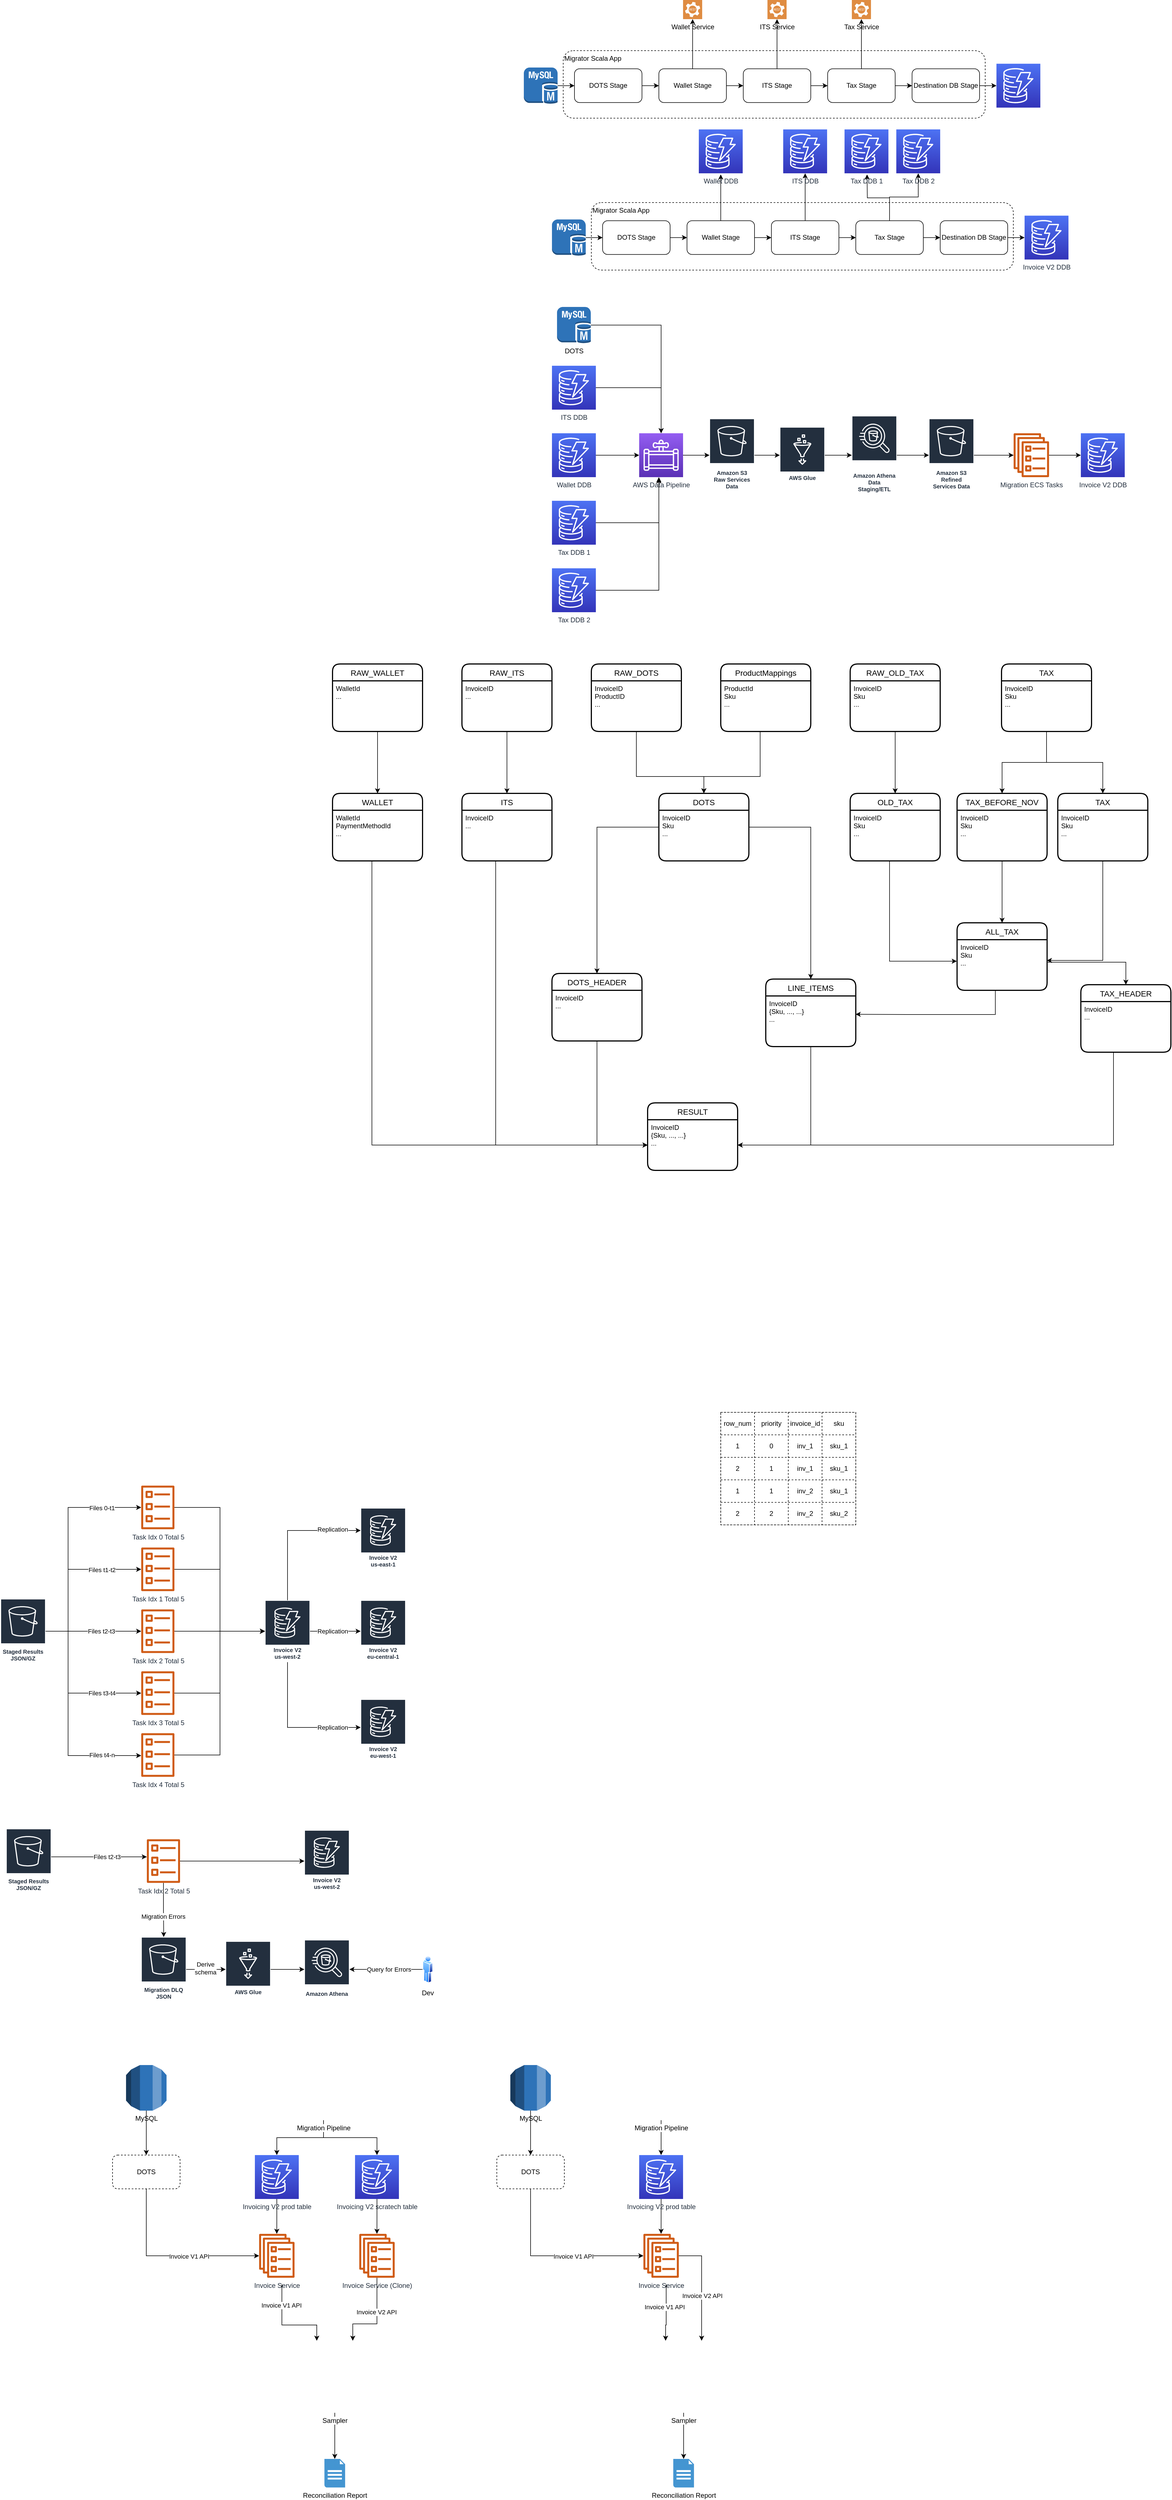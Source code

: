 <mxfile version="14.9.3" type="github">
  <diagram id="IjIK6wdnnFCG0nz6X3BC" name="Page-1">
    <mxGraphModel dx="3166" dy="1072" grid="1" gridSize="10" guides="1" tooltips="1" connect="1" arrows="1" fold="1" page="1" pageScale="1" pageWidth="1100" pageHeight="850" math="0" shadow="0">
      <root>
        <mxCell id="0" />
        <mxCell id="1" parent="0" />
        <mxCell id="djCtfFWqk9Z2EtGRfytW-20" value="Migrator Scala App" style="rounded=1;whiteSpace=wrap;html=1;verticalAlign=top;align=left;dashed=1;" vertex="1" parent="1">
          <mxGeometry x="70" y="190" width="750" height="120" as="geometry" />
        </mxCell>
        <mxCell id="djCtfFWqk9Z2EtGRfytW-14" style="edgeStyle=orthogonalEdgeStyle;rounded=0;orthogonalLoop=1;jettySize=auto;html=1;entryX=0;entryY=0.5;entryDx=0;entryDy=0;" edge="1" parent="1" source="djCtfFWqk9Z2EtGRfytW-1" target="djCtfFWqk9Z2EtGRfytW-7">
          <mxGeometry relative="1" as="geometry" />
        </mxCell>
        <mxCell id="djCtfFWqk9Z2EtGRfytW-1" value="" style="outlineConnect=0;dashed=0;verticalLabelPosition=bottom;verticalAlign=top;align=center;html=1;shape=mxgraph.aws3.mysql_db_instance;fillColor=#2E73B8;gradientColor=none;" vertex="1" parent="1">
          <mxGeometry y="220" width="60" height="64.5" as="geometry" />
        </mxCell>
        <mxCell id="djCtfFWqk9Z2EtGRfytW-11" style="edgeStyle=orthogonalEdgeStyle;rounded=0;orthogonalLoop=1;jettySize=auto;html=1;" edge="1" parent="1" source="djCtfFWqk9Z2EtGRfytW-2" target="djCtfFWqk9Z2EtGRfytW-8">
          <mxGeometry relative="1" as="geometry" />
        </mxCell>
        <mxCell id="djCtfFWqk9Z2EtGRfytW-16" style="edgeStyle=orthogonalEdgeStyle;rounded=0;orthogonalLoop=1;jettySize=auto;html=1;entryX=0;entryY=0.5;entryDx=0;entryDy=0;" edge="1" parent="1" source="djCtfFWqk9Z2EtGRfytW-2" target="djCtfFWqk9Z2EtGRfytW-3">
          <mxGeometry relative="1" as="geometry" />
        </mxCell>
        <mxCell id="djCtfFWqk9Z2EtGRfytW-2" value="Wallet Stage" style="rounded=1;whiteSpace=wrap;html=1;" vertex="1" parent="1">
          <mxGeometry x="240" y="222.25" width="120" height="60" as="geometry" />
        </mxCell>
        <mxCell id="djCtfFWqk9Z2EtGRfytW-12" style="edgeStyle=orthogonalEdgeStyle;rounded=0;orthogonalLoop=1;jettySize=auto;html=1;" edge="1" parent="1" source="djCtfFWqk9Z2EtGRfytW-3" target="djCtfFWqk9Z2EtGRfytW-9">
          <mxGeometry relative="1" as="geometry" />
        </mxCell>
        <mxCell id="djCtfFWqk9Z2EtGRfytW-17" style="edgeStyle=orthogonalEdgeStyle;rounded=0;orthogonalLoop=1;jettySize=auto;html=1;entryX=0;entryY=0.5;entryDx=0;entryDy=0;" edge="1" parent="1" source="djCtfFWqk9Z2EtGRfytW-3" target="djCtfFWqk9Z2EtGRfytW-4">
          <mxGeometry relative="1" as="geometry" />
        </mxCell>
        <mxCell id="djCtfFWqk9Z2EtGRfytW-3" value="ITS Stage" style="rounded=1;whiteSpace=wrap;html=1;" vertex="1" parent="1">
          <mxGeometry x="390" y="222.25" width="120" height="60" as="geometry" />
        </mxCell>
        <mxCell id="djCtfFWqk9Z2EtGRfytW-13" style="edgeStyle=orthogonalEdgeStyle;rounded=0;orthogonalLoop=1;jettySize=auto;html=1;" edge="1" parent="1" source="djCtfFWqk9Z2EtGRfytW-4" target="djCtfFWqk9Z2EtGRfytW-10">
          <mxGeometry relative="1" as="geometry" />
        </mxCell>
        <mxCell id="djCtfFWqk9Z2EtGRfytW-18" style="edgeStyle=orthogonalEdgeStyle;rounded=0;orthogonalLoop=1;jettySize=auto;html=1;entryX=0;entryY=0.5;entryDx=0;entryDy=0;" edge="1" parent="1" source="djCtfFWqk9Z2EtGRfytW-4" target="djCtfFWqk9Z2EtGRfytW-5">
          <mxGeometry relative="1" as="geometry" />
        </mxCell>
        <mxCell id="djCtfFWqk9Z2EtGRfytW-4" value="Tax Stage" style="rounded=1;whiteSpace=wrap;html=1;" vertex="1" parent="1">
          <mxGeometry x="540" y="222.25" width="120" height="60" as="geometry" />
        </mxCell>
        <mxCell id="djCtfFWqk9Z2EtGRfytW-19" style="edgeStyle=orthogonalEdgeStyle;rounded=0;orthogonalLoop=1;jettySize=auto;html=1;entryX=0;entryY=0.5;entryDx=0;entryDy=0;entryPerimeter=0;" edge="1" parent="1" source="djCtfFWqk9Z2EtGRfytW-5" target="djCtfFWqk9Z2EtGRfytW-6">
          <mxGeometry relative="1" as="geometry" />
        </mxCell>
        <mxCell id="djCtfFWqk9Z2EtGRfytW-5" value="Destination DB Stage" style="rounded=1;whiteSpace=wrap;html=1;" vertex="1" parent="1">
          <mxGeometry x="690" y="222.25" width="120" height="60" as="geometry" />
        </mxCell>
        <mxCell id="djCtfFWqk9Z2EtGRfytW-6" value="" style="points=[[0,0,0],[0.25,0,0],[0.5,0,0],[0.75,0,0],[1,0,0],[0,1,0],[0.25,1,0],[0.5,1,0],[0.75,1,0],[1,1,0],[0,0.25,0],[0,0.5,0],[0,0.75,0],[1,0.25,0],[1,0.5,0],[1,0.75,0]];outlineConnect=0;fontColor=#232F3E;gradientColor=#4D72F3;gradientDirection=north;fillColor=#3334B9;strokeColor=#ffffff;dashed=0;verticalLabelPosition=bottom;verticalAlign=top;align=center;html=1;fontSize=12;fontStyle=0;aspect=fixed;shape=mxgraph.aws4.resourceIcon;resIcon=mxgraph.aws4.dynamodb;" vertex="1" parent="1">
          <mxGeometry x="840" y="213.25" width="78" height="78" as="geometry" />
        </mxCell>
        <mxCell id="djCtfFWqk9Z2EtGRfytW-15" style="edgeStyle=orthogonalEdgeStyle;rounded=0;orthogonalLoop=1;jettySize=auto;html=1;entryX=0;entryY=0.5;entryDx=0;entryDy=0;" edge="1" parent="1" source="djCtfFWqk9Z2EtGRfytW-7" target="djCtfFWqk9Z2EtGRfytW-2">
          <mxGeometry relative="1" as="geometry" />
        </mxCell>
        <mxCell id="djCtfFWqk9Z2EtGRfytW-7" value="DOTS Stage" style="rounded=1;whiteSpace=wrap;html=1;" vertex="1" parent="1">
          <mxGeometry x="90" y="222.25" width="120" height="60" as="geometry" />
        </mxCell>
        <mxCell id="djCtfFWqk9Z2EtGRfytW-8" value="Wallet Service" style="pointerEvents=1;shadow=0;dashed=0;html=1;strokeColor=none;fillColor=#DF8C42;labelPosition=center;verticalLabelPosition=bottom;verticalAlign=top;align=center;outlineConnect=0;shape=mxgraph.veeam2.restful_api;" vertex="1" parent="1">
          <mxGeometry x="283" y="100" width="34" height="34" as="geometry" />
        </mxCell>
        <mxCell id="djCtfFWqk9Z2EtGRfytW-9" value="ITS Service" style="pointerEvents=1;shadow=0;dashed=0;html=1;strokeColor=none;fillColor=#DF8C42;labelPosition=center;verticalLabelPosition=bottom;verticalAlign=top;align=center;outlineConnect=0;shape=mxgraph.veeam2.restful_api;" vertex="1" parent="1">
          <mxGeometry x="433" y="100" width="34" height="34" as="geometry" />
        </mxCell>
        <mxCell id="djCtfFWqk9Z2EtGRfytW-10" value="Tax Service" style="pointerEvents=1;shadow=0;dashed=0;html=1;strokeColor=none;fillColor=#DF8C42;labelPosition=center;verticalLabelPosition=bottom;verticalAlign=top;align=center;outlineConnect=0;shape=mxgraph.veeam2.restful_api;" vertex="1" parent="1">
          <mxGeometry x="583" y="100" width="34" height="34" as="geometry" />
        </mxCell>
        <mxCell id="djCtfFWqk9Z2EtGRfytW-21" value="Migrator Scala App" style="rounded=1;whiteSpace=wrap;html=1;verticalAlign=top;align=left;dashed=1;" vertex="1" parent="1">
          <mxGeometry x="120" y="460" width="750" height="120" as="geometry" />
        </mxCell>
        <mxCell id="djCtfFWqk9Z2EtGRfytW-22" style="edgeStyle=orthogonalEdgeStyle;rounded=0;orthogonalLoop=1;jettySize=auto;html=1;entryX=0;entryY=0.5;entryDx=0;entryDy=0;" edge="1" parent="1" source="djCtfFWqk9Z2EtGRfytW-23" target="djCtfFWqk9Z2EtGRfytW-37">
          <mxGeometry relative="1" as="geometry" />
        </mxCell>
        <mxCell id="djCtfFWqk9Z2EtGRfytW-23" value="" style="outlineConnect=0;dashed=0;verticalLabelPosition=bottom;verticalAlign=top;align=center;html=1;shape=mxgraph.aws3.mysql_db_instance;fillColor=#2E73B8;gradientColor=none;" vertex="1" parent="1">
          <mxGeometry x="50" y="490" width="60" height="64.5" as="geometry" />
        </mxCell>
        <mxCell id="djCtfFWqk9Z2EtGRfytW-24" style="edgeStyle=orthogonalEdgeStyle;rounded=0;orthogonalLoop=1;jettySize=auto;html=1;" edge="1" parent="1" source="djCtfFWqk9Z2EtGRfytW-26">
          <mxGeometry relative="1" as="geometry">
            <mxPoint x="350" y="410" as="targetPoint" />
          </mxGeometry>
        </mxCell>
        <mxCell id="djCtfFWqk9Z2EtGRfytW-25" style="edgeStyle=orthogonalEdgeStyle;rounded=0;orthogonalLoop=1;jettySize=auto;html=1;entryX=0;entryY=0.5;entryDx=0;entryDy=0;" edge="1" parent="1" source="djCtfFWqk9Z2EtGRfytW-26" target="djCtfFWqk9Z2EtGRfytW-29">
          <mxGeometry relative="1" as="geometry" />
        </mxCell>
        <mxCell id="djCtfFWqk9Z2EtGRfytW-26" value="Wallet Stage" style="rounded=1;whiteSpace=wrap;html=1;" vertex="1" parent="1">
          <mxGeometry x="290" y="492.25" width="120" height="60" as="geometry" />
        </mxCell>
        <mxCell id="djCtfFWqk9Z2EtGRfytW-28" style="edgeStyle=orthogonalEdgeStyle;rounded=0;orthogonalLoop=1;jettySize=auto;html=1;entryX=0;entryY=0.5;entryDx=0;entryDy=0;" edge="1" parent="1" source="djCtfFWqk9Z2EtGRfytW-29" target="djCtfFWqk9Z2EtGRfytW-32">
          <mxGeometry relative="1" as="geometry" />
        </mxCell>
        <mxCell id="djCtfFWqk9Z2EtGRfytW-46" value="" style="edgeStyle=orthogonalEdgeStyle;rounded=0;orthogonalLoop=1;jettySize=auto;html=1;" edge="1" parent="1" source="djCtfFWqk9Z2EtGRfytW-29" target="djCtfFWqk9Z2EtGRfytW-44">
          <mxGeometry relative="1" as="geometry" />
        </mxCell>
        <mxCell id="djCtfFWqk9Z2EtGRfytW-29" value="ITS Stage" style="rounded=1;whiteSpace=wrap;html=1;" vertex="1" parent="1">
          <mxGeometry x="440" y="492.25" width="120" height="60" as="geometry" />
        </mxCell>
        <mxCell id="djCtfFWqk9Z2EtGRfytW-31" style="edgeStyle=orthogonalEdgeStyle;rounded=0;orthogonalLoop=1;jettySize=auto;html=1;entryX=0;entryY=0.5;entryDx=0;entryDy=0;" edge="1" parent="1" source="djCtfFWqk9Z2EtGRfytW-32" target="djCtfFWqk9Z2EtGRfytW-34">
          <mxGeometry relative="1" as="geometry" />
        </mxCell>
        <mxCell id="djCtfFWqk9Z2EtGRfytW-47" style="edgeStyle=orthogonalEdgeStyle;rounded=0;orthogonalLoop=1;jettySize=auto;html=1;" edge="1" parent="1" source="djCtfFWqk9Z2EtGRfytW-32">
          <mxGeometry relative="1" as="geometry">
            <mxPoint x="610" y="410" as="targetPoint" />
          </mxGeometry>
        </mxCell>
        <mxCell id="djCtfFWqk9Z2EtGRfytW-48" style="edgeStyle=orthogonalEdgeStyle;rounded=0;orthogonalLoop=1;jettySize=auto;html=1;entryX=0.5;entryY=1;entryDx=0;entryDy=0;entryPerimeter=0;" edge="1" parent="1" source="djCtfFWqk9Z2EtGRfytW-32" target="djCtfFWqk9Z2EtGRfytW-43">
          <mxGeometry relative="1" as="geometry" />
        </mxCell>
        <mxCell id="djCtfFWqk9Z2EtGRfytW-32" value="Tax Stage" style="rounded=1;whiteSpace=wrap;html=1;" vertex="1" parent="1">
          <mxGeometry x="590" y="492.25" width="120" height="60" as="geometry" />
        </mxCell>
        <mxCell id="djCtfFWqk9Z2EtGRfytW-33" style="edgeStyle=orthogonalEdgeStyle;rounded=0;orthogonalLoop=1;jettySize=auto;html=1;entryX=0;entryY=0.5;entryDx=0;entryDy=0;entryPerimeter=0;" edge="1" parent="1" source="djCtfFWqk9Z2EtGRfytW-34" target="djCtfFWqk9Z2EtGRfytW-35">
          <mxGeometry relative="1" as="geometry" />
        </mxCell>
        <mxCell id="djCtfFWqk9Z2EtGRfytW-34" value="Destination DB Stage" style="rounded=1;whiteSpace=wrap;html=1;" vertex="1" parent="1">
          <mxGeometry x="740" y="492.25" width="120" height="60" as="geometry" />
        </mxCell>
        <mxCell id="djCtfFWqk9Z2EtGRfytW-35" value="Invoice V2 DDB" style="points=[[0,0,0],[0.25,0,0],[0.5,0,0],[0.75,0,0],[1,0,0],[0,1,0],[0.25,1,0],[0.5,1,0],[0.75,1,0],[1,1,0],[0,0.25,0],[0,0.5,0],[0,0.75,0],[1,0.25,0],[1,0.5,0],[1,0.75,0]];outlineConnect=0;fontColor=#232F3E;gradientColor=#4D72F3;gradientDirection=north;fillColor=#3334B9;strokeColor=#ffffff;dashed=0;verticalLabelPosition=bottom;verticalAlign=top;align=center;html=1;fontSize=12;fontStyle=0;aspect=fixed;shape=mxgraph.aws4.resourceIcon;resIcon=mxgraph.aws4.dynamodb;" vertex="1" parent="1">
          <mxGeometry x="890" y="483.25" width="78" height="78" as="geometry" />
        </mxCell>
        <mxCell id="djCtfFWqk9Z2EtGRfytW-36" style="edgeStyle=orthogonalEdgeStyle;rounded=0;orthogonalLoop=1;jettySize=auto;html=1;entryX=0;entryY=0.5;entryDx=0;entryDy=0;" edge="1" parent="1" source="djCtfFWqk9Z2EtGRfytW-37" target="djCtfFWqk9Z2EtGRfytW-26">
          <mxGeometry relative="1" as="geometry" />
        </mxCell>
        <mxCell id="djCtfFWqk9Z2EtGRfytW-37" value="DOTS Stage" style="rounded=1;whiteSpace=wrap;html=1;" vertex="1" parent="1">
          <mxGeometry x="140" y="492.25" width="120" height="60" as="geometry" />
        </mxCell>
        <mxCell id="djCtfFWqk9Z2EtGRfytW-41" value="Wallet DDB" style="points=[[0,0,0],[0.25,0,0],[0.5,0,0],[0.75,0,0],[1,0,0],[0,1,0],[0.25,1,0],[0.5,1,0],[0.75,1,0],[1,1,0],[0,0.25,0],[0,0.5,0],[0,0.75,0],[1,0.25,0],[1,0.5,0],[1,0.75,0]];outlineConnect=0;fontColor=#232F3E;gradientColor=#4D72F3;gradientDirection=north;fillColor=#3334B9;strokeColor=#ffffff;dashed=0;verticalLabelPosition=bottom;verticalAlign=top;align=center;html=1;fontSize=12;fontStyle=0;aspect=fixed;shape=mxgraph.aws4.resourceIcon;resIcon=mxgraph.aws4.dynamodb;" vertex="1" parent="1">
          <mxGeometry x="311" y="330" width="78" height="78" as="geometry" />
        </mxCell>
        <mxCell id="djCtfFWqk9Z2EtGRfytW-42" value="Tax DDB 1" style="points=[[0,0,0],[0.25,0,0],[0.5,0,0],[0.75,0,0],[1,0,0],[0,1,0],[0.25,1,0],[0.5,1,0],[0.75,1,0],[1,1,0],[0,0.25,0],[0,0.5,0],[0,0.75,0],[1,0.25,0],[1,0.5,0],[1,0.75,0]];outlineConnect=0;fontColor=#232F3E;gradientColor=#4D72F3;gradientDirection=north;fillColor=#3334B9;strokeColor=#ffffff;dashed=0;verticalLabelPosition=bottom;verticalAlign=top;align=center;html=1;fontSize=12;fontStyle=0;aspect=fixed;shape=mxgraph.aws4.resourceIcon;resIcon=mxgraph.aws4.dynamodb;" vertex="1" parent="1">
          <mxGeometry x="570" y="330" width="78" height="78" as="geometry" />
        </mxCell>
        <mxCell id="djCtfFWqk9Z2EtGRfytW-43" value="Tax DDB 2" style="points=[[0,0,0],[0.25,0,0],[0.5,0,0],[0.75,0,0],[1,0,0],[0,1,0],[0.25,1,0],[0.5,1,0],[0.75,1,0],[1,1,0],[0,0.25,0],[0,0.5,0],[0,0.75,0],[1,0.25,0],[1,0.5,0],[1,0.75,0]];outlineConnect=0;fontColor=#232F3E;gradientColor=#4D72F3;gradientDirection=north;fillColor=#3334B9;strokeColor=#ffffff;dashed=0;verticalLabelPosition=bottom;verticalAlign=top;align=center;html=1;fontSize=12;fontStyle=0;aspect=fixed;shape=mxgraph.aws4.resourceIcon;resIcon=mxgraph.aws4.dynamodb;" vertex="1" parent="1">
          <mxGeometry x="662" y="330" width="78" height="78" as="geometry" />
        </mxCell>
        <mxCell id="djCtfFWqk9Z2EtGRfytW-44" value="ITS DDB" style="points=[[0,0,0],[0.25,0,0],[0.5,0,0],[0.75,0,0],[1,0,0],[0,1,0],[0.25,1,0],[0.5,1,0],[0.75,1,0],[1,1,0],[0,0.25,0],[0,0.5,0],[0,0.75,0],[1,0.25,0],[1,0.5,0],[1,0.75,0]];outlineConnect=0;fontColor=#232F3E;gradientColor=#4D72F3;gradientDirection=north;fillColor=#3334B9;strokeColor=#ffffff;dashed=0;verticalLabelPosition=bottom;verticalAlign=top;align=center;html=1;fontSize=12;fontStyle=0;aspect=fixed;shape=mxgraph.aws4.resourceIcon;resIcon=mxgraph.aws4.dynamodb;" vertex="1" parent="1">
          <mxGeometry x="461" y="330" width="78" height="78" as="geometry" />
        </mxCell>
        <mxCell id="djCtfFWqk9Z2EtGRfytW-68" style="edgeStyle=orthogonalEdgeStyle;rounded=0;orthogonalLoop=1;jettySize=auto;html=1;" edge="1" parent="1" source="djCtfFWqk9Z2EtGRfytW-49" target="djCtfFWqk9Z2EtGRfytW-55">
          <mxGeometry relative="1" as="geometry" />
        </mxCell>
        <mxCell id="djCtfFWqk9Z2EtGRfytW-49" value="AWS Data Pipeline" style="points=[[0,0,0],[0.25,0,0],[0.5,0,0],[0.75,0,0],[1,0,0],[0,1,0],[0.25,1,0],[0.5,1,0],[0.75,1,0],[1,1,0],[0,0.25,0],[0,0.5,0],[0,0.75,0],[1,0.25,0],[1,0.5,0],[1,0.75,0]];outlineConnect=0;fontColor=#232F3E;gradientColor=#945DF2;gradientDirection=north;fillColor=#5A30B5;strokeColor=#ffffff;dashed=0;verticalLabelPosition=bottom;verticalAlign=top;align=center;html=1;fontSize=12;fontStyle=0;aspect=fixed;shape=mxgraph.aws4.resourceIcon;resIcon=mxgraph.aws4.data_pipeline;" vertex="1" parent="1">
          <mxGeometry x="205" y="870" width="78" height="78" as="geometry" />
        </mxCell>
        <mxCell id="djCtfFWqk9Z2EtGRfytW-61" style="edgeStyle=orthogonalEdgeStyle;rounded=0;orthogonalLoop=1;jettySize=auto;html=1;" edge="1" parent="1" source="djCtfFWqk9Z2EtGRfytW-50" target="djCtfFWqk9Z2EtGRfytW-49">
          <mxGeometry relative="1" as="geometry" />
        </mxCell>
        <mxCell id="djCtfFWqk9Z2EtGRfytW-50" value="DOTS" style="outlineConnect=0;dashed=0;verticalLabelPosition=bottom;verticalAlign=top;align=center;html=1;shape=mxgraph.aws3.mysql_db_instance;fillColor=#2E73B8;gradientColor=none;" vertex="1" parent="1">
          <mxGeometry x="59" y="645.5" width="60" height="64.5" as="geometry" />
        </mxCell>
        <mxCell id="djCtfFWqk9Z2EtGRfytW-63" value="" style="edgeStyle=orthogonalEdgeStyle;rounded=0;orthogonalLoop=1;jettySize=auto;html=1;" edge="1" parent="1" source="djCtfFWqk9Z2EtGRfytW-51" target="djCtfFWqk9Z2EtGRfytW-49">
          <mxGeometry relative="1" as="geometry" />
        </mxCell>
        <mxCell id="djCtfFWqk9Z2EtGRfytW-51" value="Wallet DDB" style="points=[[0,0,0],[0.25,0,0],[0.5,0,0],[0.75,0,0],[1,0,0],[0,1,0],[0.25,1,0],[0.5,1,0],[0.75,1,0],[1,1,0],[0,0.25,0],[0,0.5,0],[0,0.75,0],[1,0.25,0],[1,0.5,0],[1,0.75,0]];outlineConnect=0;fontColor=#232F3E;gradientColor=#4D72F3;gradientDirection=north;fillColor=#3334B9;strokeColor=#ffffff;dashed=0;verticalLabelPosition=bottom;verticalAlign=top;align=center;html=1;fontSize=12;fontStyle=0;aspect=fixed;shape=mxgraph.aws4.resourceIcon;resIcon=mxgraph.aws4.dynamodb;" vertex="1" parent="1">
          <mxGeometry x="50" y="870" width="78" height="78" as="geometry" />
        </mxCell>
        <mxCell id="djCtfFWqk9Z2EtGRfytW-66" style="edgeStyle=orthogonalEdgeStyle;rounded=0;orthogonalLoop=1;jettySize=auto;html=1;" edge="1" parent="1" source="djCtfFWqk9Z2EtGRfytW-52" target="djCtfFWqk9Z2EtGRfytW-49">
          <mxGeometry relative="1" as="geometry">
            <Array as="points">
              <mxPoint x="240" y="1029" />
            </Array>
          </mxGeometry>
        </mxCell>
        <mxCell id="djCtfFWqk9Z2EtGRfytW-52" value="Tax DDB 1" style="points=[[0,0,0],[0.25,0,0],[0.5,0,0],[0.75,0,0],[1,0,0],[0,1,0],[0.25,1,0],[0.5,1,0],[0.75,1,0],[1,1,0],[0,0.25,0],[0,0.5,0],[0,0.75,0],[1,0.25,0],[1,0.5,0],[1,0.75,0]];outlineConnect=0;fontColor=#232F3E;gradientColor=#4D72F3;gradientDirection=north;fillColor=#3334B9;strokeColor=#ffffff;dashed=0;verticalLabelPosition=bottom;verticalAlign=top;align=center;html=1;fontSize=12;fontStyle=0;aspect=fixed;shape=mxgraph.aws4.resourceIcon;resIcon=mxgraph.aws4.dynamodb;" vertex="1" parent="1">
          <mxGeometry x="50" y="990" width="78" height="78" as="geometry" />
        </mxCell>
        <mxCell id="djCtfFWqk9Z2EtGRfytW-67" style="edgeStyle=orthogonalEdgeStyle;rounded=0;orthogonalLoop=1;jettySize=auto;html=1;" edge="1" parent="1" source="djCtfFWqk9Z2EtGRfytW-53">
          <mxGeometry relative="1" as="geometry">
            <mxPoint x="240" y="950" as="targetPoint" />
            <Array as="points">
              <mxPoint x="240" y="1149" />
            </Array>
          </mxGeometry>
        </mxCell>
        <mxCell id="djCtfFWqk9Z2EtGRfytW-53" value="Tax DDB 2" style="points=[[0,0,0],[0.25,0,0],[0.5,0,0],[0.75,0,0],[1,0,0],[0,1,0],[0.25,1,0],[0.5,1,0],[0.75,1,0],[1,1,0],[0,0.25,0],[0,0.5,0],[0,0.75,0],[1,0.25,0],[1,0.5,0],[1,0.75,0]];outlineConnect=0;fontColor=#232F3E;gradientColor=#4D72F3;gradientDirection=north;fillColor=#3334B9;strokeColor=#ffffff;dashed=0;verticalLabelPosition=bottom;verticalAlign=top;align=center;html=1;fontSize=12;fontStyle=0;aspect=fixed;shape=mxgraph.aws4.resourceIcon;resIcon=mxgraph.aws4.dynamodb;" vertex="1" parent="1">
          <mxGeometry x="50" y="1110" width="78" height="78" as="geometry" />
        </mxCell>
        <mxCell id="djCtfFWqk9Z2EtGRfytW-62" style="edgeStyle=orthogonalEdgeStyle;rounded=0;orthogonalLoop=1;jettySize=auto;html=1;" edge="1" parent="1" source="djCtfFWqk9Z2EtGRfytW-54" target="djCtfFWqk9Z2EtGRfytW-49">
          <mxGeometry relative="1" as="geometry" />
        </mxCell>
        <mxCell id="djCtfFWqk9Z2EtGRfytW-54" value="ITS DDB" style="points=[[0,0,0],[0.25,0,0],[0.5,0,0],[0.75,0,0],[1,0,0],[0,1,0],[0.25,1,0],[0.5,1,0],[0.75,1,0],[1,1,0],[0,0.25,0],[0,0.5,0],[0,0.75,0],[1,0.25,0],[1,0.5,0],[1,0.75,0]];outlineConnect=0;fontColor=#232F3E;gradientColor=#4D72F3;gradientDirection=north;fillColor=#3334B9;strokeColor=#ffffff;dashed=0;verticalLabelPosition=bottom;verticalAlign=top;align=center;html=1;fontSize=12;fontStyle=0;aspect=fixed;shape=mxgraph.aws4.resourceIcon;resIcon=mxgraph.aws4.dynamodb;" vertex="1" parent="1">
          <mxGeometry x="50" y="750" width="78" height="78" as="geometry" />
        </mxCell>
        <mxCell id="djCtfFWqk9Z2EtGRfytW-69" style="edgeStyle=orthogonalEdgeStyle;rounded=0;orthogonalLoop=1;jettySize=auto;html=1;" edge="1" parent="1" source="djCtfFWqk9Z2EtGRfytW-55" target="djCtfFWqk9Z2EtGRfytW-56">
          <mxGeometry relative="1" as="geometry" />
        </mxCell>
        <mxCell id="djCtfFWqk9Z2EtGRfytW-55" value="Amazon S3&lt;br&gt;Raw Services Data" style="outlineConnect=0;fontColor=#232F3E;gradientColor=none;strokeColor=#ffffff;fillColor=#232F3E;dashed=0;verticalLabelPosition=middle;verticalAlign=bottom;align=center;html=1;whiteSpace=wrap;fontSize=10;fontStyle=1;spacing=3;shape=mxgraph.aws4.productIcon;prIcon=mxgraph.aws4.s3;" vertex="1" parent="1">
          <mxGeometry x="330" y="844" width="80" height="130" as="geometry" />
        </mxCell>
        <mxCell id="djCtfFWqk9Z2EtGRfytW-70" style="edgeStyle=orthogonalEdgeStyle;rounded=0;orthogonalLoop=1;jettySize=auto;html=1;" edge="1" parent="1" source="djCtfFWqk9Z2EtGRfytW-56" target="djCtfFWqk9Z2EtGRfytW-57">
          <mxGeometry relative="1" as="geometry" />
        </mxCell>
        <mxCell id="djCtfFWqk9Z2EtGRfytW-56" value="AWS Glue" style="outlineConnect=0;fontColor=#232F3E;gradientColor=none;strokeColor=#ffffff;fillColor=#232F3E;dashed=0;verticalLabelPosition=middle;verticalAlign=bottom;align=center;html=1;whiteSpace=wrap;fontSize=10;fontStyle=1;spacing=3;shape=mxgraph.aws4.productIcon;prIcon=mxgraph.aws4.glue;" vertex="1" parent="1">
          <mxGeometry x="455" y="859" width="80" height="100" as="geometry" />
        </mxCell>
        <mxCell id="djCtfFWqk9Z2EtGRfytW-71" value="" style="edgeStyle=orthogonalEdgeStyle;rounded=0;orthogonalLoop=1;jettySize=auto;html=1;" edge="1" parent="1" source="djCtfFWqk9Z2EtGRfytW-57" target="djCtfFWqk9Z2EtGRfytW-58">
          <mxGeometry relative="1" as="geometry" />
        </mxCell>
        <mxCell id="djCtfFWqk9Z2EtGRfytW-57" value="Amazon Athena&lt;br&gt;Data Staging/ETL" style="outlineConnect=0;fontColor=#232F3E;gradientColor=none;strokeColor=#ffffff;fillColor=#232F3E;dashed=0;verticalLabelPosition=middle;verticalAlign=bottom;align=center;html=1;whiteSpace=wrap;fontSize=10;fontStyle=1;spacing=3;shape=mxgraph.aws4.productIcon;prIcon=mxgraph.aws4.athena;" vertex="1" parent="1">
          <mxGeometry x="583" y="839" width="80" height="140" as="geometry" />
        </mxCell>
        <mxCell id="djCtfFWqk9Z2EtGRfytW-72" value="" style="edgeStyle=orthogonalEdgeStyle;rounded=0;orthogonalLoop=1;jettySize=auto;html=1;" edge="1" parent="1" source="djCtfFWqk9Z2EtGRfytW-58" target="djCtfFWqk9Z2EtGRfytW-59">
          <mxGeometry relative="1" as="geometry" />
        </mxCell>
        <mxCell id="djCtfFWqk9Z2EtGRfytW-58" value="Amazon S3&lt;br&gt;Refined Services Data" style="outlineConnect=0;fontColor=#232F3E;gradientColor=none;strokeColor=#ffffff;fillColor=#232F3E;dashed=0;verticalLabelPosition=middle;verticalAlign=bottom;align=center;html=1;whiteSpace=wrap;fontSize=10;fontStyle=1;spacing=3;shape=mxgraph.aws4.productIcon;prIcon=mxgraph.aws4.s3;" vertex="1" parent="1">
          <mxGeometry x="720" y="844" width="80" height="130" as="geometry" />
        </mxCell>
        <mxCell id="djCtfFWqk9Z2EtGRfytW-73" value="" style="edgeStyle=orthogonalEdgeStyle;rounded=0;orthogonalLoop=1;jettySize=auto;html=1;" edge="1" parent="1" source="djCtfFWqk9Z2EtGRfytW-59" target="djCtfFWqk9Z2EtGRfytW-60">
          <mxGeometry relative="1" as="geometry" />
        </mxCell>
        <mxCell id="djCtfFWqk9Z2EtGRfytW-59" value="Migration ECS Tasks" style="outlineConnect=0;fontColor=#232F3E;gradientColor=none;fillColor=#D05C17;strokeColor=none;dashed=0;verticalLabelPosition=bottom;verticalAlign=top;align=center;html=1;fontSize=12;fontStyle=0;aspect=fixed;pointerEvents=1;shape=mxgraph.aws4.ecs_service;" vertex="1" parent="1">
          <mxGeometry x="870" y="870" width="64" height="78" as="geometry" />
        </mxCell>
        <mxCell id="djCtfFWqk9Z2EtGRfytW-60" value="Invoice V2 DDB" style="points=[[0,0,0],[0.25,0,0],[0.5,0,0],[0.75,0,0],[1,0,0],[0,1,0],[0.25,1,0],[0.5,1,0],[0.75,1,0],[1,1,0],[0,0.25,0],[0,0.5,0],[0,0.75,0],[1,0.25,0],[1,0.5,0],[1,0.75,0]];outlineConnect=0;fontColor=#232F3E;gradientColor=#4D72F3;gradientDirection=north;fillColor=#3334B9;strokeColor=#ffffff;dashed=0;verticalLabelPosition=bottom;verticalAlign=top;align=center;html=1;fontSize=12;fontStyle=0;aspect=fixed;shape=mxgraph.aws4.resourceIcon;resIcon=mxgraph.aws4.dynamodb;" vertex="1" parent="1">
          <mxGeometry x="990" y="870" width="78" height="78" as="geometry" />
        </mxCell>
        <mxCell id="djCtfFWqk9Z2EtGRfytW-78" value="RAW_DOTS" style="swimlane;childLayout=stackLayout;horizontal=1;startSize=30;horizontalStack=0;rounded=1;fontSize=14;fontStyle=0;strokeWidth=2;resizeParent=0;resizeLast=1;shadow=0;dashed=0;align=center;" vertex="1" parent="1">
          <mxGeometry x="120" y="1280" width="160" height="120" as="geometry" />
        </mxCell>
        <mxCell id="djCtfFWqk9Z2EtGRfytW-79" value="InvoiceID&#xa;ProductID&#xa;..." style="align=left;strokeColor=none;fillColor=none;spacingLeft=4;fontSize=12;verticalAlign=top;resizable=0;rotatable=0;part=1;" vertex="1" parent="djCtfFWqk9Z2EtGRfytW-78">
          <mxGeometry y="30" width="160" height="90" as="geometry" />
        </mxCell>
        <mxCell id="djCtfFWqk9Z2EtGRfytW-80" value="OLD_TAX" style="swimlane;childLayout=stackLayout;horizontal=1;startSize=30;horizontalStack=0;rounded=1;fontSize=14;fontStyle=0;strokeWidth=2;resizeParent=0;resizeLast=1;shadow=0;dashed=0;align=center;" vertex="1" parent="1">
          <mxGeometry x="580" y="1510" width="160" height="120" as="geometry" />
        </mxCell>
        <mxCell id="djCtfFWqk9Z2EtGRfytW-81" value="InvoiceID&#xa;Sku&#xa;..." style="align=left;strokeColor=none;fillColor=none;spacingLeft=4;fontSize=12;verticalAlign=top;resizable=0;rotatable=0;part=1;" vertex="1" parent="djCtfFWqk9Z2EtGRfytW-80">
          <mxGeometry y="30" width="160" height="90" as="geometry" />
        </mxCell>
        <mxCell id="djCtfFWqk9Z2EtGRfytW-82" value="ProductMappings" style="swimlane;childLayout=stackLayout;horizontal=1;startSize=30;horizontalStack=0;rounded=1;fontSize=14;fontStyle=0;strokeWidth=2;resizeParent=0;resizeLast=1;shadow=0;dashed=0;align=center;" vertex="1" parent="1">
          <mxGeometry x="350" y="1280" width="160" height="120" as="geometry" />
        </mxCell>
        <mxCell id="djCtfFWqk9Z2EtGRfytW-83" value="ProductId&#xa;Sku&#xa;..." style="align=left;strokeColor=none;fillColor=none;spacingLeft=4;fontSize=12;verticalAlign=top;resizable=0;rotatable=0;part=1;" vertex="1" parent="djCtfFWqk9Z2EtGRfytW-82">
          <mxGeometry y="30" width="160" height="90" as="geometry" />
        </mxCell>
        <mxCell id="djCtfFWqk9Z2EtGRfytW-84" value="TAX_BEFORE_NOV" style="swimlane;childLayout=stackLayout;horizontal=1;startSize=30;horizontalStack=0;rounded=1;fontSize=14;fontStyle=0;strokeWidth=2;resizeParent=0;resizeLast=1;shadow=0;dashed=0;align=center;" vertex="1" parent="1">
          <mxGeometry x="770" y="1510" width="160" height="120" as="geometry" />
        </mxCell>
        <mxCell id="djCtfFWqk9Z2EtGRfytW-85" value="InvoiceID&#xa;Sku&#xa;..." style="align=left;strokeColor=none;fillColor=none;spacingLeft=4;fontSize=12;verticalAlign=top;resizable=0;rotatable=0;part=1;" vertex="1" parent="djCtfFWqk9Z2EtGRfytW-84">
          <mxGeometry y="30" width="160" height="90" as="geometry" />
        </mxCell>
        <mxCell id="djCtfFWqk9Z2EtGRfytW-86" value="TAX" style="swimlane;childLayout=stackLayout;horizontal=1;startSize=30;horizontalStack=0;rounded=1;fontSize=14;fontStyle=0;strokeWidth=2;resizeParent=0;resizeLast=1;shadow=0;dashed=0;align=center;" vertex="1" parent="1">
          <mxGeometry x="949" y="1510" width="160" height="120" as="geometry" />
        </mxCell>
        <mxCell id="djCtfFWqk9Z2EtGRfytW-87" value="InvoiceID&#xa;Sku&#xa;..." style="align=left;strokeColor=none;fillColor=none;spacingLeft=4;fontSize=12;verticalAlign=top;resizable=0;rotatable=0;part=1;" vertex="1" parent="djCtfFWqk9Z2EtGRfytW-86">
          <mxGeometry y="30" width="160" height="90" as="geometry" />
        </mxCell>
        <mxCell id="djCtfFWqk9Z2EtGRfytW-88" value="ALL_TAX" style="swimlane;childLayout=stackLayout;horizontal=1;startSize=30;horizontalStack=0;rounded=1;fontSize=14;fontStyle=0;strokeWidth=2;resizeParent=0;resizeLast=1;shadow=0;dashed=0;align=center;" vertex="1" parent="1">
          <mxGeometry x="770" y="1740" width="160" height="120" as="geometry" />
        </mxCell>
        <mxCell id="djCtfFWqk9Z2EtGRfytW-89" value="InvoiceID&#xa;Sku&#xa;..." style="align=left;strokeColor=none;fillColor=none;spacingLeft=4;fontSize=12;verticalAlign=top;resizable=0;rotatable=0;part=1;" vertex="1" parent="djCtfFWqk9Z2EtGRfytW-88">
          <mxGeometry y="30" width="160" height="90" as="geometry" />
        </mxCell>
        <mxCell id="djCtfFWqk9Z2EtGRfytW-90" style="edgeStyle=orthogonalEdgeStyle;rounded=0;orthogonalLoop=1;jettySize=auto;html=1;entryX=-0.003;entryY=0.425;entryDx=0;entryDy=0;entryPerimeter=0;" edge="1" parent="1" source="djCtfFWqk9Z2EtGRfytW-81" target="djCtfFWqk9Z2EtGRfytW-89">
          <mxGeometry relative="1" as="geometry">
            <Array as="points">
              <mxPoint x="650" y="1608" />
            </Array>
          </mxGeometry>
        </mxCell>
        <mxCell id="djCtfFWqk9Z2EtGRfytW-91" style="edgeStyle=orthogonalEdgeStyle;rounded=0;orthogonalLoop=1;jettySize=auto;html=1;entryX=0.5;entryY=0;entryDx=0;entryDy=0;" edge="1" parent="1" source="djCtfFWqk9Z2EtGRfytW-85" target="djCtfFWqk9Z2EtGRfytW-88">
          <mxGeometry relative="1" as="geometry" />
        </mxCell>
        <mxCell id="djCtfFWqk9Z2EtGRfytW-95" style="edgeStyle=orthogonalEdgeStyle;rounded=0;orthogonalLoop=1;jettySize=auto;html=1;entryX=0.997;entryY=0.41;entryDx=0;entryDy=0;entryPerimeter=0;" edge="1" parent="1" source="djCtfFWqk9Z2EtGRfytW-87" target="djCtfFWqk9Z2EtGRfytW-89">
          <mxGeometry relative="1" as="geometry">
            <Array as="points">
              <mxPoint x="1029" y="1807" />
            </Array>
          </mxGeometry>
        </mxCell>
        <mxCell id="djCtfFWqk9Z2EtGRfytW-100" value="RAW_OLD_TAX" style="swimlane;childLayout=stackLayout;horizontal=1;startSize=30;horizontalStack=0;rounded=1;fontSize=14;fontStyle=0;strokeWidth=2;resizeParent=0;resizeLast=1;shadow=0;dashed=0;align=center;" vertex="1" parent="1">
          <mxGeometry x="580" y="1280" width="160" height="120" as="geometry" />
        </mxCell>
        <mxCell id="djCtfFWqk9Z2EtGRfytW-101" value="InvoiceID&#xa;Sku&#xa;..." style="align=left;strokeColor=none;fillColor=none;spacingLeft=4;fontSize=12;verticalAlign=top;resizable=0;rotatable=0;part=1;" vertex="1" parent="djCtfFWqk9Z2EtGRfytW-100">
          <mxGeometry y="30" width="160" height="90" as="geometry" />
        </mxCell>
        <mxCell id="djCtfFWqk9Z2EtGRfytW-103" style="edgeStyle=orthogonalEdgeStyle;rounded=0;orthogonalLoop=1;jettySize=auto;html=1;entryX=0.5;entryY=0;entryDx=0;entryDy=0;" edge="1" parent="1" source="djCtfFWqk9Z2EtGRfytW-101" target="djCtfFWqk9Z2EtGRfytW-80">
          <mxGeometry relative="1" as="geometry" />
        </mxCell>
        <mxCell id="djCtfFWqk9Z2EtGRfytW-106" style="edgeStyle=orthogonalEdgeStyle;rounded=0;orthogonalLoop=1;jettySize=auto;html=1;entryX=0.5;entryY=0;entryDx=0;entryDy=0;" edge="1" parent="1" source="djCtfFWqk9Z2EtGRfytW-104" target="djCtfFWqk9Z2EtGRfytW-84">
          <mxGeometry relative="1" as="geometry" />
        </mxCell>
        <mxCell id="djCtfFWqk9Z2EtGRfytW-104" value="TAX" style="swimlane;childLayout=stackLayout;horizontal=1;startSize=30;horizontalStack=0;rounded=1;fontSize=14;fontStyle=0;strokeWidth=2;resizeParent=0;resizeLast=1;shadow=0;dashed=0;align=center;" vertex="1" parent="1">
          <mxGeometry x="849" y="1280" width="160" height="120" as="geometry" />
        </mxCell>
        <mxCell id="djCtfFWqk9Z2EtGRfytW-105" value="InvoiceID&#xa;Sku&#xa;..." style="align=left;strokeColor=none;fillColor=none;spacingLeft=4;fontSize=12;verticalAlign=top;resizable=0;rotatable=0;part=1;" vertex="1" parent="djCtfFWqk9Z2EtGRfytW-104">
          <mxGeometry y="30" width="160" height="90" as="geometry" />
        </mxCell>
        <mxCell id="djCtfFWqk9Z2EtGRfytW-107" style="edgeStyle=orthogonalEdgeStyle;rounded=0;orthogonalLoop=1;jettySize=auto;html=1;" edge="1" parent="1" source="djCtfFWqk9Z2EtGRfytW-105" target="djCtfFWqk9Z2EtGRfytW-86">
          <mxGeometry relative="1" as="geometry" />
        </mxCell>
        <mxCell id="djCtfFWqk9Z2EtGRfytW-108" value="TAX_HEADER" style="swimlane;childLayout=stackLayout;horizontal=1;startSize=30;horizontalStack=0;rounded=1;fontSize=14;fontStyle=0;strokeWidth=2;resizeParent=0;resizeLast=1;shadow=0;dashed=0;align=center;" vertex="1" parent="1">
          <mxGeometry x="990" y="1850" width="160" height="120" as="geometry" />
        </mxCell>
        <mxCell id="djCtfFWqk9Z2EtGRfytW-109" value="InvoiceID&#xa;..." style="align=left;strokeColor=none;fillColor=none;spacingLeft=4;fontSize=12;verticalAlign=top;resizable=0;rotatable=0;part=1;" vertex="1" parent="djCtfFWqk9Z2EtGRfytW-108">
          <mxGeometry y="30" width="160" height="90" as="geometry" />
        </mxCell>
        <mxCell id="djCtfFWqk9Z2EtGRfytW-132" style="edgeStyle=orthogonalEdgeStyle;rounded=0;orthogonalLoop=1;jettySize=auto;html=1;entryX=0.5;entryY=0;entryDx=0;entryDy=0;" edge="1" parent="1" source="djCtfFWqk9Z2EtGRfytW-110" target="djCtfFWqk9Z2EtGRfytW-112">
          <mxGeometry relative="1" as="geometry">
            <Array as="points">
              <mxPoint x="130" y="1570" />
              <mxPoint x="130" y="1830" />
            </Array>
          </mxGeometry>
        </mxCell>
        <mxCell id="djCtfFWqk9Z2EtGRfytW-110" value="DOTS" style="swimlane;childLayout=stackLayout;horizontal=1;startSize=30;horizontalStack=0;rounded=1;fontSize=14;fontStyle=0;strokeWidth=2;resizeParent=0;resizeLast=1;shadow=0;dashed=0;align=center;" vertex="1" parent="1">
          <mxGeometry x="240" y="1510" width="160" height="120" as="geometry" />
        </mxCell>
        <mxCell id="djCtfFWqk9Z2EtGRfytW-111" value="InvoiceID&#xa;Sku&#xa;..." style="align=left;strokeColor=none;fillColor=none;spacingLeft=4;fontSize=12;verticalAlign=top;resizable=0;rotatable=0;part=1;" vertex="1" parent="djCtfFWqk9Z2EtGRfytW-110">
          <mxGeometry y="30" width="160" height="90" as="geometry" />
        </mxCell>
        <mxCell id="djCtfFWqk9Z2EtGRfytW-112" value="DOTS_HEADER" style="swimlane;childLayout=stackLayout;horizontal=1;startSize=30;horizontalStack=0;rounded=1;fontSize=14;fontStyle=0;strokeWidth=2;resizeParent=0;resizeLast=1;shadow=0;dashed=0;align=center;" vertex="1" parent="1">
          <mxGeometry x="50" y="1830" width="160" height="120" as="geometry" />
        </mxCell>
        <mxCell id="djCtfFWqk9Z2EtGRfytW-113" value="InvoiceID&#xa;..." style="align=left;strokeColor=none;fillColor=none;spacingLeft=4;fontSize=12;verticalAlign=top;resizable=0;rotatable=0;part=1;" vertex="1" parent="djCtfFWqk9Z2EtGRfytW-112">
          <mxGeometry y="30" width="160" height="90" as="geometry" />
        </mxCell>
        <mxCell id="djCtfFWqk9Z2EtGRfytW-114" style="edgeStyle=orthogonalEdgeStyle;rounded=0;orthogonalLoop=1;jettySize=auto;html=1;" edge="1" parent="1" source="djCtfFWqk9Z2EtGRfytW-83" target="djCtfFWqk9Z2EtGRfytW-110">
          <mxGeometry relative="1" as="geometry">
            <Array as="points">
              <mxPoint x="420" y="1480" />
              <mxPoint x="320" y="1480" />
            </Array>
          </mxGeometry>
        </mxCell>
        <mxCell id="djCtfFWqk9Z2EtGRfytW-115" style="edgeStyle=orthogonalEdgeStyle;rounded=0;orthogonalLoop=1;jettySize=auto;html=1;" edge="1" parent="1" source="djCtfFWqk9Z2EtGRfytW-79" target="djCtfFWqk9Z2EtGRfytW-110">
          <mxGeometry relative="1" as="geometry">
            <Array as="points">
              <mxPoint x="200" y="1480" />
              <mxPoint x="320" y="1480" />
            </Array>
          </mxGeometry>
        </mxCell>
        <mxCell id="djCtfFWqk9Z2EtGRfytW-116" value="RAW_ITS" style="swimlane;childLayout=stackLayout;horizontal=1;startSize=30;horizontalStack=0;rounded=1;fontSize=14;fontStyle=0;strokeWidth=2;resizeParent=0;resizeLast=1;shadow=0;dashed=0;align=center;" vertex="1" parent="1">
          <mxGeometry x="-110" y="1280" width="160" height="120" as="geometry" />
        </mxCell>
        <mxCell id="djCtfFWqk9Z2EtGRfytW-117" value="InvoiceID&#xa;..." style="align=left;strokeColor=none;fillColor=none;spacingLeft=4;fontSize=12;verticalAlign=top;resizable=0;rotatable=0;part=1;" vertex="1" parent="djCtfFWqk9Z2EtGRfytW-116">
          <mxGeometry y="30" width="160" height="90" as="geometry" />
        </mxCell>
        <mxCell id="djCtfFWqk9Z2EtGRfytW-119" value="ITS" style="swimlane;childLayout=stackLayout;horizontal=1;startSize=30;horizontalStack=0;rounded=1;fontSize=14;fontStyle=0;strokeWidth=2;resizeParent=0;resizeLast=1;shadow=0;dashed=0;align=center;" vertex="1" parent="1">
          <mxGeometry x="-110" y="1510" width="160" height="120" as="geometry" />
        </mxCell>
        <mxCell id="djCtfFWqk9Z2EtGRfytW-120" value="InvoiceID&#xa;..." style="align=left;strokeColor=none;fillColor=none;spacingLeft=4;fontSize=12;verticalAlign=top;resizable=0;rotatable=0;part=1;" vertex="1" parent="djCtfFWqk9Z2EtGRfytW-119">
          <mxGeometry y="30" width="160" height="90" as="geometry" />
        </mxCell>
        <mxCell id="djCtfFWqk9Z2EtGRfytW-121" style="edgeStyle=orthogonalEdgeStyle;rounded=0;orthogonalLoop=1;jettySize=auto;html=1;entryX=0.5;entryY=0;entryDx=0;entryDy=0;" edge="1" parent="1" source="djCtfFWqk9Z2EtGRfytW-117" target="djCtfFWqk9Z2EtGRfytW-119">
          <mxGeometry relative="1" as="geometry" />
        </mxCell>
        <mxCell id="djCtfFWqk9Z2EtGRfytW-122" value="RAW_WALLET" style="swimlane;childLayout=stackLayout;horizontal=1;startSize=30;horizontalStack=0;rounded=1;fontSize=14;fontStyle=0;strokeWidth=2;resizeParent=0;resizeLast=1;shadow=0;dashed=0;align=center;" vertex="1" parent="1">
          <mxGeometry x="-340" y="1280" width="160" height="120" as="geometry" />
        </mxCell>
        <mxCell id="djCtfFWqk9Z2EtGRfytW-123" value="WalletId&#xa;..." style="align=left;strokeColor=none;fillColor=none;spacingLeft=4;fontSize=12;verticalAlign=top;resizable=0;rotatable=0;part=1;" vertex="1" parent="djCtfFWqk9Z2EtGRfytW-122">
          <mxGeometry y="30" width="160" height="90" as="geometry" />
        </mxCell>
        <mxCell id="djCtfFWqk9Z2EtGRfytW-124" value="WALLET" style="swimlane;childLayout=stackLayout;horizontal=1;startSize=30;horizontalStack=0;rounded=1;fontSize=14;fontStyle=0;strokeWidth=2;resizeParent=0;resizeLast=1;shadow=0;dashed=0;align=center;" vertex="1" parent="1">
          <mxGeometry x="-340" y="1510" width="160" height="120" as="geometry" />
        </mxCell>
        <mxCell id="djCtfFWqk9Z2EtGRfytW-125" value="WalletId&#xa;PaymentMethodId&#xa;..." style="align=left;strokeColor=none;fillColor=none;spacingLeft=4;fontSize=12;verticalAlign=top;resizable=0;rotatable=0;part=1;" vertex="1" parent="djCtfFWqk9Z2EtGRfytW-124">
          <mxGeometry y="30" width="160" height="90" as="geometry" />
        </mxCell>
        <mxCell id="djCtfFWqk9Z2EtGRfytW-127" style="edgeStyle=orthogonalEdgeStyle;rounded=0;orthogonalLoop=1;jettySize=auto;html=1;entryX=0.5;entryY=0;entryDx=0;entryDy=0;" edge="1" parent="1" source="djCtfFWqk9Z2EtGRfytW-123" target="djCtfFWqk9Z2EtGRfytW-124">
          <mxGeometry relative="1" as="geometry" />
        </mxCell>
        <mxCell id="djCtfFWqk9Z2EtGRfytW-128" value="LINE_ITEMS" style="swimlane;childLayout=stackLayout;horizontal=1;startSize=30;horizontalStack=0;rounded=1;fontSize=14;fontStyle=0;strokeWidth=2;resizeParent=0;resizeLast=1;shadow=0;dashed=0;align=center;" vertex="1" parent="1">
          <mxGeometry x="430" y="1840" width="160" height="120" as="geometry" />
        </mxCell>
        <mxCell id="djCtfFWqk9Z2EtGRfytW-129" value="InvoiceID&#xa;{Sku, ..., ...}&#xa;..." style="align=left;strokeColor=none;fillColor=none;spacingLeft=4;fontSize=12;verticalAlign=top;resizable=0;rotatable=0;part=1;" vertex="1" parent="djCtfFWqk9Z2EtGRfytW-128">
          <mxGeometry y="30" width="160" height="90" as="geometry" />
        </mxCell>
        <mxCell id="djCtfFWqk9Z2EtGRfytW-130" style="edgeStyle=orthogonalEdgeStyle;rounded=0;orthogonalLoop=1;jettySize=auto;html=1;entryX=0.5;entryY=0;entryDx=0;entryDy=0;" edge="1" parent="1" source="djCtfFWqk9Z2EtGRfytW-111" target="djCtfFWqk9Z2EtGRfytW-128">
          <mxGeometry relative="1" as="geometry">
            <Array as="points">
              <mxPoint x="510" y="1570" />
            </Array>
          </mxGeometry>
        </mxCell>
        <mxCell id="djCtfFWqk9Z2EtGRfytW-131" style="edgeStyle=orthogonalEdgeStyle;rounded=0;orthogonalLoop=1;jettySize=auto;html=1;entryX=0.998;entryY=0.362;entryDx=0;entryDy=0;entryPerimeter=0;" edge="1" parent="1" source="djCtfFWqk9Z2EtGRfytW-89" target="djCtfFWqk9Z2EtGRfytW-129">
          <mxGeometry relative="1" as="geometry">
            <Array as="points">
              <mxPoint x="838" y="1903" />
              <mxPoint x="680" y="1903" />
            </Array>
          </mxGeometry>
        </mxCell>
        <mxCell id="djCtfFWqk9Z2EtGRfytW-133" style="edgeStyle=orthogonalEdgeStyle;rounded=0;orthogonalLoop=1;jettySize=auto;html=1;" edge="1" parent="1" source="djCtfFWqk9Z2EtGRfytW-89" target="djCtfFWqk9Z2EtGRfytW-108">
          <mxGeometry relative="1" as="geometry">
            <Array as="points">
              <mxPoint x="940" y="1810" />
              <mxPoint x="940" y="1810" />
            </Array>
          </mxGeometry>
        </mxCell>
        <mxCell id="djCtfFWqk9Z2EtGRfytW-134" value="RESULT" style="swimlane;childLayout=stackLayout;horizontal=1;startSize=30;horizontalStack=0;rounded=1;fontSize=14;fontStyle=0;strokeWidth=2;resizeParent=0;resizeLast=1;shadow=0;dashed=0;align=center;" vertex="1" parent="1">
          <mxGeometry x="220" y="2060" width="160" height="120" as="geometry" />
        </mxCell>
        <mxCell id="djCtfFWqk9Z2EtGRfytW-135" value="InvoiceID&#xa;{Sku, ..., ...}&#xa;..." style="align=left;strokeColor=none;fillColor=none;spacingLeft=4;fontSize=12;verticalAlign=top;resizable=0;rotatable=0;part=1;" vertex="1" parent="djCtfFWqk9Z2EtGRfytW-134">
          <mxGeometry y="30" width="160" height="90" as="geometry" />
        </mxCell>
        <mxCell id="djCtfFWqk9Z2EtGRfytW-136" style="edgeStyle=orthogonalEdgeStyle;rounded=0;orthogonalLoop=1;jettySize=auto;html=1;entryX=0;entryY=0.5;entryDx=0;entryDy=0;" edge="1" parent="1" source="djCtfFWqk9Z2EtGRfytW-125" target="djCtfFWqk9Z2EtGRfytW-135">
          <mxGeometry relative="1" as="geometry">
            <Array as="points">
              <mxPoint x="-270" y="2135" />
            </Array>
          </mxGeometry>
        </mxCell>
        <mxCell id="djCtfFWqk9Z2EtGRfytW-137" style="edgeStyle=orthogonalEdgeStyle;rounded=0;orthogonalLoop=1;jettySize=auto;html=1;entryX=0;entryY=0.5;entryDx=0;entryDy=0;" edge="1" parent="1" source="djCtfFWqk9Z2EtGRfytW-120" target="djCtfFWqk9Z2EtGRfytW-135">
          <mxGeometry relative="1" as="geometry">
            <Array as="points">
              <mxPoint x="-50" y="2135" />
            </Array>
          </mxGeometry>
        </mxCell>
        <mxCell id="djCtfFWqk9Z2EtGRfytW-138" style="edgeStyle=orthogonalEdgeStyle;rounded=0;orthogonalLoop=1;jettySize=auto;html=1;entryX=0;entryY=0.5;entryDx=0;entryDy=0;" edge="1" parent="1" source="djCtfFWqk9Z2EtGRfytW-113" target="djCtfFWqk9Z2EtGRfytW-135">
          <mxGeometry relative="1" as="geometry">
            <Array as="points">
              <mxPoint x="130" y="2135" />
            </Array>
          </mxGeometry>
        </mxCell>
        <mxCell id="djCtfFWqk9Z2EtGRfytW-141" style="edgeStyle=orthogonalEdgeStyle;rounded=0;orthogonalLoop=1;jettySize=auto;html=1;entryX=1;entryY=0.5;entryDx=0;entryDy=0;" edge="1" parent="1" source="djCtfFWqk9Z2EtGRfytW-109" target="djCtfFWqk9Z2EtGRfytW-135">
          <mxGeometry relative="1" as="geometry">
            <Array as="points">
              <mxPoint x="1048" y="2135" />
            </Array>
          </mxGeometry>
        </mxCell>
        <mxCell id="djCtfFWqk9Z2EtGRfytW-143" style="edgeStyle=orthogonalEdgeStyle;rounded=0;orthogonalLoop=1;jettySize=auto;html=1;entryX=1;entryY=0.5;entryDx=0;entryDy=0;" edge="1" parent="1" source="djCtfFWqk9Z2EtGRfytW-129" target="djCtfFWqk9Z2EtGRfytW-135">
          <mxGeometry relative="1" as="geometry">
            <Array as="points">
              <mxPoint x="510" y="2135" />
            </Array>
          </mxGeometry>
        </mxCell>
        <mxCell id="djCtfFWqk9Z2EtGRfytW-144" value="" style="shape=table;html=1;whiteSpace=wrap;startSize=0;container=1;collapsible=0;childLayout=tableLayout;dashed=1;align=left;verticalAlign=top;" vertex="1" parent="1">
          <mxGeometry x="350" y="2610" width="240" height="200" as="geometry" />
        </mxCell>
        <mxCell id="djCtfFWqk9Z2EtGRfytW-145" value="" style="shape=partialRectangle;html=1;whiteSpace=wrap;collapsible=0;dropTarget=0;pointerEvents=0;fillColor=none;top=0;left=0;bottom=0;right=0;points=[[0,0.5],[1,0.5]];portConstraint=eastwest;" vertex="1" parent="djCtfFWqk9Z2EtGRfytW-144">
          <mxGeometry width="240" height="40" as="geometry" />
        </mxCell>
        <mxCell id="djCtfFWqk9Z2EtGRfytW-146" value="row_num" style="shape=partialRectangle;html=1;whiteSpace=wrap;connectable=0;fillColor=none;top=0;left=0;bottom=0;right=0;overflow=hidden;pointerEvents=1;" vertex="1" parent="djCtfFWqk9Z2EtGRfytW-145">
          <mxGeometry width="60" height="40" as="geometry" />
        </mxCell>
        <mxCell id="djCtfFWqk9Z2EtGRfytW-147" value="priority" style="shape=partialRectangle;html=1;whiteSpace=wrap;connectable=0;fillColor=none;top=0;left=0;bottom=0;right=0;overflow=hidden;pointerEvents=1;" vertex="1" parent="djCtfFWqk9Z2EtGRfytW-145">
          <mxGeometry x="60" width="60" height="40" as="geometry" />
        </mxCell>
        <mxCell id="djCtfFWqk9Z2EtGRfytW-148" value="invoice_id" style="shape=partialRectangle;html=1;whiteSpace=wrap;connectable=0;fillColor=none;top=0;left=0;bottom=0;right=0;overflow=hidden;pointerEvents=1;" vertex="1" parent="djCtfFWqk9Z2EtGRfytW-145">
          <mxGeometry x="120" width="60" height="40" as="geometry" />
        </mxCell>
        <mxCell id="djCtfFWqk9Z2EtGRfytW-162" value="sku" style="shape=partialRectangle;html=1;whiteSpace=wrap;connectable=0;fillColor=none;top=0;left=0;bottom=0;right=0;overflow=hidden;pointerEvents=1;" vertex="1" parent="djCtfFWqk9Z2EtGRfytW-145">
          <mxGeometry x="180" width="60" height="40" as="geometry" />
        </mxCell>
        <mxCell id="djCtfFWqk9Z2EtGRfytW-149" value="" style="shape=partialRectangle;html=1;whiteSpace=wrap;collapsible=0;dropTarget=0;pointerEvents=0;fillColor=none;top=0;left=0;bottom=0;right=0;points=[[0,0.5],[1,0.5]];portConstraint=eastwest;" vertex="1" parent="djCtfFWqk9Z2EtGRfytW-144">
          <mxGeometry y="40" width="240" height="40" as="geometry" />
        </mxCell>
        <mxCell id="djCtfFWqk9Z2EtGRfytW-150" value="1" style="shape=partialRectangle;html=1;whiteSpace=wrap;connectable=0;fillColor=none;top=0;left=0;bottom=0;right=0;overflow=hidden;pointerEvents=1;" vertex="1" parent="djCtfFWqk9Z2EtGRfytW-149">
          <mxGeometry width="60" height="40" as="geometry" />
        </mxCell>
        <mxCell id="djCtfFWqk9Z2EtGRfytW-151" value="0" style="shape=partialRectangle;html=1;whiteSpace=wrap;connectable=0;fillColor=none;top=0;left=0;bottom=0;right=0;overflow=hidden;pointerEvents=1;" vertex="1" parent="djCtfFWqk9Z2EtGRfytW-149">
          <mxGeometry x="60" width="60" height="40" as="geometry" />
        </mxCell>
        <mxCell id="djCtfFWqk9Z2EtGRfytW-152" value="inv_1" style="shape=partialRectangle;html=1;whiteSpace=wrap;connectable=0;fillColor=none;top=0;left=0;bottom=0;right=0;overflow=hidden;pointerEvents=1;" vertex="1" parent="djCtfFWqk9Z2EtGRfytW-149">
          <mxGeometry x="120" width="60" height="40" as="geometry" />
        </mxCell>
        <mxCell id="djCtfFWqk9Z2EtGRfytW-163" value="sku_1" style="shape=partialRectangle;html=1;whiteSpace=wrap;connectable=0;fillColor=none;top=0;left=0;bottom=0;right=0;overflow=hidden;pointerEvents=1;" vertex="1" parent="djCtfFWqk9Z2EtGRfytW-149">
          <mxGeometry x="180" width="60" height="40" as="geometry" />
        </mxCell>
        <mxCell id="djCtfFWqk9Z2EtGRfytW-170" style="shape=partialRectangle;html=1;whiteSpace=wrap;collapsible=0;dropTarget=0;pointerEvents=0;fillColor=none;top=0;left=0;bottom=0;right=0;points=[[0,0.5],[1,0.5]];portConstraint=eastwest;" vertex="1" parent="djCtfFWqk9Z2EtGRfytW-144">
          <mxGeometry y="80" width="240" height="40" as="geometry" />
        </mxCell>
        <mxCell id="djCtfFWqk9Z2EtGRfytW-171" value="2" style="shape=partialRectangle;html=1;whiteSpace=wrap;connectable=0;fillColor=none;top=0;left=0;bottom=0;right=0;overflow=hidden;pointerEvents=1;" vertex="1" parent="djCtfFWqk9Z2EtGRfytW-170">
          <mxGeometry width="60" height="40" as="geometry" />
        </mxCell>
        <mxCell id="djCtfFWqk9Z2EtGRfytW-172" value="1" style="shape=partialRectangle;html=1;whiteSpace=wrap;connectable=0;fillColor=none;top=0;left=0;bottom=0;right=0;overflow=hidden;pointerEvents=1;" vertex="1" parent="djCtfFWqk9Z2EtGRfytW-170">
          <mxGeometry x="60" width="60" height="40" as="geometry" />
        </mxCell>
        <mxCell id="djCtfFWqk9Z2EtGRfytW-173" value="inv_1" style="shape=partialRectangle;html=1;whiteSpace=wrap;connectable=0;fillColor=none;top=0;left=0;bottom=0;right=0;overflow=hidden;pointerEvents=1;" vertex="1" parent="djCtfFWqk9Z2EtGRfytW-170">
          <mxGeometry x="120" width="60" height="40" as="geometry" />
        </mxCell>
        <mxCell id="djCtfFWqk9Z2EtGRfytW-174" value="sku_1" style="shape=partialRectangle;html=1;whiteSpace=wrap;connectable=0;fillColor=none;top=0;left=0;bottom=0;right=0;overflow=hidden;pointerEvents=1;" vertex="1" parent="djCtfFWqk9Z2EtGRfytW-170">
          <mxGeometry x="180" width="60" height="40" as="geometry" />
        </mxCell>
        <mxCell id="djCtfFWqk9Z2EtGRfytW-165" style="shape=partialRectangle;html=1;whiteSpace=wrap;collapsible=0;dropTarget=0;pointerEvents=0;fillColor=none;top=0;left=0;bottom=0;right=0;points=[[0,0.5],[1,0.5]];portConstraint=eastwest;" vertex="1" parent="djCtfFWqk9Z2EtGRfytW-144">
          <mxGeometry y="120" width="240" height="40" as="geometry" />
        </mxCell>
        <mxCell id="djCtfFWqk9Z2EtGRfytW-166" value="1" style="shape=partialRectangle;html=1;whiteSpace=wrap;connectable=0;fillColor=none;top=0;left=0;bottom=0;right=0;overflow=hidden;pointerEvents=1;" vertex="1" parent="djCtfFWqk9Z2EtGRfytW-165">
          <mxGeometry width="60" height="40" as="geometry" />
        </mxCell>
        <mxCell id="djCtfFWqk9Z2EtGRfytW-167" value="1" style="shape=partialRectangle;html=1;whiteSpace=wrap;connectable=0;fillColor=none;top=0;left=0;bottom=0;right=0;overflow=hidden;pointerEvents=1;" vertex="1" parent="djCtfFWqk9Z2EtGRfytW-165">
          <mxGeometry x="60" width="60" height="40" as="geometry" />
        </mxCell>
        <mxCell id="djCtfFWqk9Z2EtGRfytW-168" value="inv_2" style="shape=partialRectangle;html=1;whiteSpace=wrap;connectable=0;fillColor=none;top=0;left=0;bottom=0;right=0;overflow=hidden;pointerEvents=1;" vertex="1" parent="djCtfFWqk9Z2EtGRfytW-165">
          <mxGeometry x="120" width="60" height="40" as="geometry" />
        </mxCell>
        <mxCell id="djCtfFWqk9Z2EtGRfytW-169" value="sku_1" style="shape=partialRectangle;html=1;whiteSpace=wrap;connectable=0;fillColor=none;top=0;left=0;bottom=0;right=0;overflow=hidden;pointerEvents=1;" vertex="1" parent="djCtfFWqk9Z2EtGRfytW-165">
          <mxGeometry x="180" width="60" height="40" as="geometry" />
        </mxCell>
        <mxCell id="djCtfFWqk9Z2EtGRfytW-153" value="" style="shape=partialRectangle;html=1;whiteSpace=wrap;collapsible=0;dropTarget=0;pointerEvents=0;fillColor=none;top=0;left=0;bottom=0;right=0;points=[[0,0.5],[1,0.5]];portConstraint=eastwest;" vertex="1" parent="djCtfFWqk9Z2EtGRfytW-144">
          <mxGeometry y="160" width="240" height="40" as="geometry" />
        </mxCell>
        <mxCell id="djCtfFWqk9Z2EtGRfytW-154" value="2" style="shape=partialRectangle;html=1;whiteSpace=wrap;connectable=0;fillColor=none;top=0;left=0;bottom=0;right=0;overflow=hidden;pointerEvents=1;" vertex="1" parent="djCtfFWqk9Z2EtGRfytW-153">
          <mxGeometry width="60" height="40" as="geometry" />
        </mxCell>
        <mxCell id="djCtfFWqk9Z2EtGRfytW-155" value="2" style="shape=partialRectangle;html=1;whiteSpace=wrap;connectable=0;fillColor=none;top=0;left=0;bottom=0;right=0;overflow=hidden;pointerEvents=1;" vertex="1" parent="djCtfFWqk9Z2EtGRfytW-153">
          <mxGeometry x="60" width="60" height="40" as="geometry" />
        </mxCell>
        <mxCell id="djCtfFWqk9Z2EtGRfytW-156" value="inv_2" style="shape=partialRectangle;html=1;whiteSpace=wrap;connectable=0;fillColor=none;top=0;left=0;bottom=0;right=0;overflow=hidden;pointerEvents=1;" vertex="1" parent="djCtfFWqk9Z2EtGRfytW-153">
          <mxGeometry x="120" width="60" height="40" as="geometry" />
        </mxCell>
        <mxCell id="djCtfFWqk9Z2EtGRfytW-164" value="sku_2" style="shape=partialRectangle;html=1;whiteSpace=wrap;connectable=0;fillColor=none;top=0;left=0;bottom=0;right=0;overflow=hidden;pointerEvents=1;" vertex="1" parent="djCtfFWqk9Z2EtGRfytW-153">
          <mxGeometry x="180" width="60" height="40" as="geometry" />
        </mxCell>
        <mxCell id="djCtfFWqk9Z2EtGRfytW-213" style="edgeStyle=orthogonalEdgeStyle;rounded=0;orthogonalLoop=1;jettySize=auto;html=1;" edge="1" parent="1" source="djCtfFWqk9Z2EtGRfytW-175" target="djCtfFWqk9Z2EtGRfytW-196">
          <mxGeometry relative="1" as="geometry">
            <Array as="points">
              <mxPoint x="-540" y="2889" />
              <mxPoint x="-540" y="2999" />
            </Array>
          </mxGeometry>
        </mxCell>
        <mxCell id="djCtfFWqk9Z2EtGRfytW-175" value="Task Idx 1 Total 5" style="outlineConnect=0;fontColor=#232F3E;gradientColor=none;fillColor=#D05C17;strokeColor=none;dashed=0;verticalLabelPosition=bottom;verticalAlign=top;align=center;html=1;fontSize=12;fontStyle=0;aspect=fixed;pointerEvents=1;shape=mxgraph.aws4.ecs_task;" vertex="1" parent="1">
          <mxGeometry x="-680" y="2850" width="59" height="78" as="geometry" />
        </mxCell>
        <mxCell id="djCtfFWqk9Z2EtGRfytW-201" style="edgeStyle=orthogonalEdgeStyle;rounded=0;orthogonalLoop=1;jettySize=auto;html=1;" edge="1" parent="1" source="djCtfFWqk9Z2EtGRfytW-176" target="djCtfFWqk9Z2EtGRfytW-196">
          <mxGeometry relative="1" as="geometry" />
        </mxCell>
        <mxCell id="djCtfFWqk9Z2EtGRfytW-176" value="Task Idx 2 Total 5" style="outlineConnect=0;fontColor=#232F3E;gradientColor=none;fillColor=#D05C17;strokeColor=none;dashed=0;verticalLabelPosition=bottom;verticalAlign=top;align=center;html=1;fontSize=12;fontStyle=0;aspect=fixed;pointerEvents=1;shape=mxgraph.aws4.ecs_task;" vertex="1" parent="1">
          <mxGeometry x="-680" y="2960" width="59" height="78" as="geometry" />
        </mxCell>
        <mxCell id="djCtfFWqk9Z2EtGRfytW-203" style="edgeStyle=orthogonalEdgeStyle;rounded=0;orthogonalLoop=1;jettySize=auto;html=1;" edge="1" parent="1" source="djCtfFWqk9Z2EtGRfytW-177" target="djCtfFWqk9Z2EtGRfytW-196">
          <mxGeometry relative="1" as="geometry">
            <Array as="points">
              <mxPoint x="-540" y="3109" />
              <mxPoint x="-540" y="2999" />
            </Array>
          </mxGeometry>
        </mxCell>
        <mxCell id="djCtfFWqk9Z2EtGRfytW-177" value="Task Idx 3 Total 5" style="outlineConnect=0;fontColor=#232F3E;gradientColor=none;fillColor=#D05C17;strokeColor=none;dashed=0;verticalLabelPosition=bottom;verticalAlign=top;align=center;html=1;fontSize=12;fontStyle=0;aspect=fixed;pointerEvents=1;shape=mxgraph.aws4.ecs_task;" vertex="1" parent="1">
          <mxGeometry x="-680" y="3070" width="59" height="78" as="geometry" />
        </mxCell>
        <mxCell id="djCtfFWqk9Z2EtGRfytW-204" style="edgeStyle=orthogonalEdgeStyle;rounded=0;orthogonalLoop=1;jettySize=auto;html=1;" edge="1" parent="1" source="djCtfFWqk9Z2EtGRfytW-178" target="djCtfFWqk9Z2EtGRfytW-196">
          <mxGeometry relative="1" as="geometry">
            <Array as="points">
              <mxPoint x="-540" y="3219" />
              <mxPoint x="-540" y="2999" />
            </Array>
          </mxGeometry>
        </mxCell>
        <mxCell id="djCtfFWqk9Z2EtGRfytW-178" value="Task Idx 4 Total 5" style="outlineConnect=0;fontColor=#232F3E;gradientColor=none;fillColor=#D05C17;strokeColor=none;dashed=0;verticalLabelPosition=bottom;verticalAlign=top;align=center;html=1;fontSize=12;fontStyle=0;aspect=fixed;pointerEvents=1;shape=mxgraph.aws4.ecs_task;" vertex="1" parent="1">
          <mxGeometry x="-680" y="3180" width="59" height="78" as="geometry" />
        </mxCell>
        <mxCell id="djCtfFWqk9Z2EtGRfytW-200" style="edgeStyle=orthogonalEdgeStyle;rounded=0;orthogonalLoop=1;jettySize=auto;html=1;" edge="1" parent="1" source="djCtfFWqk9Z2EtGRfytW-179" target="djCtfFWqk9Z2EtGRfytW-196">
          <mxGeometry relative="1" as="geometry">
            <Array as="points">
              <mxPoint x="-540" y="2779" />
              <mxPoint x="-540" y="2999" />
            </Array>
          </mxGeometry>
        </mxCell>
        <mxCell id="djCtfFWqk9Z2EtGRfytW-179" value="Task Idx 0 Total 5" style="outlineConnect=0;fontColor=#232F3E;gradientColor=none;fillColor=#D05C17;strokeColor=none;dashed=0;verticalLabelPosition=bottom;verticalAlign=top;align=center;html=1;fontSize=12;fontStyle=0;aspect=fixed;pointerEvents=1;shape=mxgraph.aws4.ecs_task;" vertex="1" parent="1">
          <mxGeometry x="-680" y="2740" width="59" height="78" as="geometry" />
        </mxCell>
        <mxCell id="djCtfFWqk9Z2EtGRfytW-181" style="edgeStyle=orthogonalEdgeStyle;rounded=0;orthogonalLoop=1;jettySize=auto;html=1;" edge="1" parent="1" source="djCtfFWqk9Z2EtGRfytW-180" target="djCtfFWqk9Z2EtGRfytW-179">
          <mxGeometry relative="1" as="geometry">
            <Array as="points">
              <mxPoint x="-810" y="2999" />
              <mxPoint x="-810" y="2779" />
            </Array>
          </mxGeometry>
        </mxCell>
        <mxCell id="djCtfFWqk9Z2EtGRfytW-187" value="Files 0-t1" style="edgeLabel;html=1;align=center;verticalAlign=middle;resizable=0;points=[];" vertex="1" connectable="0" parent="djCtfFWqk9Z2EtGRfytW-181">
          <mxGeometry x="0.258" y="-1" relative="1" as="geometry">
            <mxPoint x="59" y="-14" as="offset" />
          </mxGeometry>
        </mxCell>
        <mxCell id="djCtfFWqk9Z2EtGRfytW-183" style="edgeStyle=orthogonalEdgeStyle;rounded=0;orthogonalLoop=1;jettySize=auto;html=1;" edge="1" parent="1" source="djCtfFWqk9Z2EtGRfytW-180" target="djCtfFWqk9Z2EtGRfytW-176">
          <mxGeometry relative="1" as="geometry">
            <Array as="points">
              <mxPoint x="-830" y="2999" />
              <mxPoint x="-830" y="2999" />
            </Array>
          </mxGeometry>
        </mxCell>
        <mxCell id="djCtfFWqk9Z2EtGRfytW-189" value="Files t2-t3" style="edgeLabel;html=1;align=center;verticalAlign=middle;resizable=0;points=[];" vertex="1" connectable="0" parent="djCtfFWqk9Z2EtGRfytW-183">
          <mxGeometry x="0.003" y="-1" relative="1" as="geometry">
            <mxPoint x="13" y="-1" as="offset" />
          </mxGeometry>
        </mxCell>
        <mxCell id="djCtfFWqk9Z2EtGRfytW-184" style="edgeStyle=orthogonalEdgeStyle;rounded=0;orthogonalLoop=1;jettySize=auto;html=1;" edge="1" parent="1" source="djCtfFWqk9Z2EtGRfytW-180" target="djCtfFWqk9Z2EtGRfytW-177">
          <mxGeometry relative="1" as="geometry">
            <Array as="points">
              <mxPoint x="-810" y="2999" />
              <mxPoint x="-810" y="3109" />
            </Array>
          </mxGeometry>
        </mxCell>
        <mxCell id="djCtfFWqk9Z2EtGRfytW-190" value="Files t3-t4" style="edgeLabel;html=1;align=center;verticalAlign=middle;resizable=0;points=[];" vertex="1" connectable="0" parent="djCtfFWqk9Z2EtGRfytW-184">
          <mxGeometry x="0.262" relative="1" as="geometry">
            <mxPoint x="33" as="offset" />
          </mxGeometry>
        </mxCell>
        <mxCell id="djCtfFWqk9Z2EtGRfytW-185" style="edgeStyle=orthogonalEdgeStyle;rounded=0;orthogonalLoop=1;jettySize=auto;html=1;" edge="1" parent="1" source="djCtfFWqk9Z2EtGRfytW-180" target="djCtfFWqk9Z2EtGRfytW-175">
          <mxGeometry relative="1" as="geometry">
            <Array as="points">
              <mxPoint x="-810" y="2999" />
              <mxPoint x="-810" y="2889" />
            </Array>
          </mxGeometry>
        </mxCell>
        <mxCell id="djCtfFWqk9Z2EtGRfytW-188" value="Files t1-t2" style="edgeLabel;html=1;align=center;verticalAlign=middle;resizable=0;points=[];" vertex="1" connectable="0" parent="djCtfFWqk9Z2EtGRfytW-185">
          <mxGeometry x="0.393" y="-3" relative="1" as="geometry">
            <mxPoint x="15" y="-2" as="offset" />
          </mxGeometry>
        </mxCell>
        <mxCell id="djCtfFWqk9Z2EtGRfytW-186" style="edgeStyle=orthogonalEdgeStyle;rounded=0;orthogonalLoop=1;jettySize=auto;html=1;" edge="1" parent="1" source="djCtfFWqk9Z2EtGRfytW-180" target="djCtfFWqk9Z2EtGRfytW-178">
          <mxGeometry relative="1" as="geometry">
            <Array as="points">
              <mxPoint x="-810" y="2999" />
              <mxPoint x="-810" y="3220" />
            </Array>
          </mxGeometry>
        </mxCell>
        <mxCell id="djCtfFWqk9Z2EtGRfytW-191" value="Files t4-n" style="edgeLabel;html=1;align=center;verticalAlign=middle;resizable=0;points=[];" vertex="1" connectable="0" parent="djCtfFWqk9Z2EtGRfytW-186">
          <mxGeometry x="0.2" y="-2" relative="1" as="geometry">
            <mxPoint x="62" y="25" as="offset" />
          </mxGeometry>
        </mxCell>
        <mxCell id="djCtfFWqk9Z2EtGRfytW-180" value="Staged Results&lt;br&gt;JSON/GZ" style="outlineConnect=0;fontColor=#232F3E;gradientColor=none;strokeColor=#ffffff;fillColor=#232F3E;dashed=0;verticalLabelPosition=middle;verticalAlign=bottom;align=center;html=1;whiteSpace=wrap;fontSize=10;fontStyle=1;spacing=3;shape=mxgraph.aws4.productIcon;prIcon=mxgraph.aws4.s3;" vertex="1" parent="1">
          <mxGeometry x="-930" y="2941.5" width="80" height="115" as="geometry" />
        </mxCell>
        <mxCell id="djCtfFWqk9Z2EtGRfytW-192" value="Invoice V2&lt;br&gt;us-east-1" style="outlineConnect=0;fontColor=#232F3E;gradientColor=none;strokeColor=#ffffff;fillColor=#232F3E;dashed=0;verticalLabelPosition=middle;verticalAlign=bottom;align=center;html=1;whiteSpace=wrap;fontSize=10;fontStyle=1;spacing=3;shape=mxgraph.aws4.productIcon;prIcon=mxgraph.aws4.dynamodb;" vertex="1" parent="1">
          <mxGeometry x="-290" y="2780" width="80" height="110" as="geometry" />
        </mxCell>
        <mxCell id="djCtfFWqk9Z2EtGRfytW-206" style="edgeStyle=orthogonalEdgeStyle;rounded=0;orthogonalLoop=1;jettySize=auto;html=1;" edge="1" parent="1" source="djCtfFWqk9Z2EtGRfytW-196" target="djCtfFWqk9Z2EtGRfytW-198">
          <mxGeometry relative="1" as="geometry" />
        </mxCell>
        <mxCell id="djCtfFWqk9Z2EtGRfytW-212" value="Replication" style="edgeLabel;html=1;align=center;verticalAlign=middle;resizable=0;points=[];" vertex="1" connectable="0" parent="djCtfFWqk9Z2EtGRfytW-206">
          <mxGeometry x="-0.548" relative="1" as="geometry">
            <mxPoint x="19" as="offset" />
          </mxGeometry>
        </mxCell>
        <mxCell id="djCtfFWqk9Z2EtGRfytW-208" style="edgeStyle=orthogonalEdgeStyle;rounded=0;orthogonalLoop=1;jettySize=auto;html=1;" edge="1" parent="1" source="djCtfFWqk9Z2EtGRfytW-196" target="djCtfFWqk9Z2EtGRfytW-197">
          <mxGeometry relative="1" as="geometry">
            <Array as="points">
              <mxPoint x="-420" y="3170" />
            </Array>
          </mxGeometry>
        </mxCell>
        <mxCell id="djCtfFWqk9Z2EtGRfytW-211" value="Replication" style="edgeLabel;html=1;align=center;verticalAlign=middle;resizable=0;points=[];" vertex="1" connectable="0" parent="djCtfFWqk9Z2EtGRfytW-208">
          <mxGeometry x="-0.542" relative="1" as="geometry">
            <mxPoint x="80" y="59" as="offset" />
          </mxGeometry>
        </mxCell>
        <mxCell id="djCtfFWqk9Z2EtGRfytW-209" style="edgeStyle=orthogonalEdgeStyle;rounded=0;orthogonalLoop=1;jettySize=auto;html=1;" edge="1" parent="1" source="djCtfFWqk9Z2EtGRfytW-196" target="djCtfFWqk9Z2EtGRfytW-192">
          <mxGeometry relative="1" as="geometry">
            <Array as="points">
              <mxPoint x="-420" y="2820" />
            </Array>
          </mxGeometry>
        </mxCell>
        <mxCell id="djCtfFWqk9Z2EtGRfytW-210" value="Replication" style="edgeLabel;html=1;align=center;verticalAlign=middle;resizable=0;points=[];" vertex="1" connectable="0" parent="djCtfFWqk9Z2EtGRfytW-209">
          <mxGeometry x="-0.436" y="1" relative="1" as="geometry">
            <mxPoint x="81" y="-55" as="offset" />
          </mxGeometry>
        </mxCell>
        <mxCell id="djCtfFWqk9Z2EtGRfytW-196" value="Invoice V2&lt;br&gt;us-west-2" style="outlineConnect=0;fontColor=#232F3E;gradientColor=none;strokeColor=#ffffff;fillColor=#232F3E;dashed=0;verticalLabelPosition=middle;verticalAlign=bottom;align=center;html=1;whiteSpace=wrap;fontSize=10;fontStyle=1;spacing=3;shape=mxgraph.aws4.productIcon;prIcon=mxgraph.aws4.dynamodb;" vertex="1" parent="1">
          <mxGeometry x="-460" y="2944" width="80" height="110" as="geometry" />
        </mxCell>
        <mxCell id="djCtfFWqk9Z2EtGRfytW-197" value="Invoice V2&lt;br&gt;eu-west-1" style="outlineConnect=0;fontColor=#232F3E;gradientColor=none;strokeColor=#ffffff;fillColor=#232F3E;dashed=0;verticalLabelPosition=middle;verticalAlign=bottom;align=center;html=1;whiteSpace=wrap;fontSize=10;fontStyle=1;spacing=3;shape=mxgraph.aws4.productIcon;prIcon=mxgraph.aws4.dynamodb;" vertex="1" parent="1">
          <mxGeometry x="-290" y="3120" width="80" height="110" as="geometry" />
        </mxCell>
        <mxCell id="djCtfFWqk9Z2EtGRfytW-198" value="Invoice V2&lt;br&gt;eu-central-1" style="outlineConnect=0;fontColor=#232F3E;gradientColor=none;strokeColor=#ffffff;fillColor=#232F3E;dashed=0;verticalLabelPosition=middle;verticalAlign=bottom;align=center;html=1;whiteSpace=wrap;fontSize=10;fontStyle=1;spacing=3;shape=mxgraph.aws4.productIcon;prIcon=mxgraph.aws4.dynamodb;" vertex="1" parent="1">
          <mxGeometry x="-290" y="2944" width="80" height="110" as="geometry" />
        </mxCell>
        <mxCell id="djCtfFWqk9Z2EtGRfytW-219" style="edgeStyle=orthogonalEdgeStyle;rounded=0;orthogonalLoop=1;jettySize=auto;html=1;" edge="1" parent="1" source="djCtfFWqk9Z2EtGRfytW-214" target="djCtfFWqk9Z2EtGRfytW-216">
          <mxGeometry relative="1" as="geometry" />
        </mxCell>
        <mxCell id="djCtfFWqk9Z2EtGRfytW-223" style="edgeStyle=orthogonalEdgeStyle;rounded=0;orthogonalLoop=1;jettySize=auto;html=1;" edge="1" parent="1" source="djCtfFWqk9Z2EtGRfytW-214" target="djCtfFWqk9Z2EtGRfytW-220">
          <mxGeometry relative="1" as="geometry" />
        </mxCell>
        <mxCell id="djCtfFWqk9Z2EtGRfytW-229" value="Migration Errors" style="edgeLabel;html=1;align=center;verticalAlign=middle;resizable=0;points=[];" vertex="1" connectable="0" parent="djCtfFWqk9Z2EtGRfytW-223">
          <mxGeometry x="0.238" y="-1" relative="1" as="geometry">
            <mxPoint as="offset" />
          </mxGeometry>
        </mxCell>
        <mxCell id="djCtfFWqk9Z2EtGRfytW-214" value="Task Idx 2 Total 5" style="outlineConnect=0;fontColor=#232F3E;gradientColor=none;fillColor=#D05C17;strokeColor=none;dashed=0;verticalLabelPosition=bottom;verticalAlign=top;align=center;html=1;fontSize=12;fontStyle=0;aspect=fixed;pointerEvents=1;shape=mxgraph.aws4.ecs_task;" vertex="1" parent="1">
          <mxGeometry x="-670" y="3368.5" width="59" height="78" as="geometry" />
        </mxCell>
        <mxCell id="djCtfFWqk9Z2EtGRfytW-215" value="Staged Results&lt;br&gt;JSON/GZ" style="outlineConnect=0;fontColor=#232F3E;gradientColor=none;strokeColor=#ffffff;fillColor=#232F3E;dashed=0;verticalLabelPosition=middle;verticalAlign=bottom;align=center;html=1;whiteSpace=wrap;fontSize=10;fontStyle=1;spacing=3;shape=mxgraph.aws4.productIcon;prIcon=mxgraph.aws4.s3;" vertex="1" parent="1">
          <mxGeometry x="-920" y="3350" width="80" height="115" as="geometry" />
        </mxCell>
        <mxCell id="djCtfFWqk9Z2EtGRfytW-216" value="Invoice V2&lt;br&gt;us-west-2" style="outlineConnect=0;fontColor=#232F3E;gradientColor=none;strokeColor=#ffffff;fillColor=#232F3E;dashed=0;verticalLabelPosition=middle;verticalAlign=bottom;align=center;html=1;whiteSpace=wrap;fontSize=10;fontStyle=1;spacing=3;shape=mxgraph.aws4.productIcon;prIcon=mxgraph.aws4.dynamodb;" vertex="1" parent="1">
          <mxGeometry x="-390" y="3352.5" width="80" height="110" as="geometry" />
        </mxCell>
        <mxCell id="djCtfFWqk9Z2EtGRfytW-217" style="edgeStyle=orthogonalEdgeStyle;rounded=0;orthogonalLoop=1;jettySize=auto;html=1;" edge="1" parent="1">
          <mxGeometry relative="1" as="geometry">
            <mxPoint x="-840" y="3400" as="sourcePoint" />
            <mxPoint x="-670" y="3400" as="targetPoint" />
            <Array as="points">
              <mxPoint x="-820" y="3400" />
              <mxPoint x="-820" y="3400" />
            </Array>
          </mxGeometry>
        </mxCell>
        <mxCell id="djCtfFWqk9Z2EtGRfytW-218" value="Files t2-t3" style="edgeLabel;html=1;align=center;verticalAlign=middle;resizable=0;points=[];" vertex="1" connectable="0" parent="djCtfFWqk9Z2EtGRfytW-217">
          <mxGeometry x="0.003" y="-1" relative="1" as="geometry">
            <mxPoint x="13" y="-1" as="offset" />
          </mxGeometry>
        </mxCell>
        <mxCell id="djCtfFWqk9Z2EtGRfytW-224" style="edgeStyle=orthogonalEdgeStyle;rounded=0;orthogonalLoop=1;jettySize=auto;html=1;" edge="1" parent="1" source="djCtfFWqk9Z2EtGRfytW-220" target="djCtfFWqk9Z2EtGRfytW-221">
          <mxGeometry relative="1" as="geometry" />
        </mxCell>
        <mxCell id="djCtfFWqk9Z2EtGRfytW-230" value="Derive &lt;br&gt;schema" style="edgeLabel;html=1;align=center;verticalAlign=middle;resizable=0;points=[];" vertex="1" connectable="0" parent="djCtfFWqk9Z2EtGRfytW-224">
          <mxGeometry x="-0.038" y="2" relative="1" as="geometry">
            <mxPoint as="offset" />
          </mxGeometry>
        </mxCell>
        <mxCell id="djCtfFWqk9Z2EtGRfytW-220" value="Migration DLQ&lt;br&gt;JSON" style="outlineConnect=0;fontColor=#232F3E;gradientColor=none;strokeColor=#ffffff;fillColor=#232F3E;dashed=0;verticalLabelPosition=middle;verticalAlign=bottom;align=center;html=1;whiteSpace=wrap;fontSize=10;fontStyle=1;spacing=3;shape=mxgraph.aws4.productIcon;prIcon=mxgraph.aws4.s3;" vertex="1" parent="1">
          <mxGeometry x="-680" y="3542.5" width="80" height="115" as="geometry" />
        </mxCell>
        <mxCell id="djCtfFWqk9Z2EtGRfytW-225" style="edgeStyle=orthogonalEdgeStyle;rounded=0;orthogonalLoop=1;jettySize=auto;html=1;" edge="1" parent="1" source="djCtfFWqk9Z2EtGRfytW-221" target="djCtfFWqk9Z2EtGRfytW-222">
          <mxGeometry relative="1" as="geometry" />
        </mxCell>
        <mxCell id="djCtfFWqk9Z2EtGRfytW-221" value="AWS Glue" style="outlineConnect=0;fontColor=#232F3E;gradientColor=none;strokeColor=#ffffff;fillColor=#232F3E;dashed=0;verticalLabelPosition=middle;verticalAlign=bottom;align=center;html=1;whiteSpace=wrap;fontSize=10;fontStyle=1;spacing=3;shape=mxgraph.aws4.productIcon;prIcon=mxgraph.aws4.glue;" vertex="1" parent="1">
          <mxGeometry x="-530" y="3550" width="80" height="100" as="geometry" />
        </mxCell>
        <mxCell id="djCtfFWqk9Z2EtGRfytW-222" value="Amazon Athena" style="outlineConnect=0;fontColor=#232F3E;gradientColor=none;strokeColor=#ffffff;fillColor=#232F3E;dashed=0;verticalLabelPosition=middle;verticalAlign=bottom;align=center;html=1;whiteSpace=wrap;fontSize=10;fontStyle=1;spacing=3;shape=mxgraph.aws4.productIcon;prIcon=mxgraph.aws4.athena;" vertex="1" parent="1">
          <mxGeometry x="-390" y="3547.5" width="80" height="105" as="geometry" />
        </mxCell>
        <mxCell id="djCtfFWqk9Z2EtGRfytW-227" style="edgeStyle=orthogonalEdgeStyle;rounded=0;orthogonalLoop=1;jettySize=auto;html=1;" edge="1" parent="1" source="djCtfFWqk9Z2EtGRfytW-226" target="djCtfFWqk9Z2EtGRfytW-222">
          <mxGeometry relative="1" as="geometry" />
        </mxCell>
        <mxCell id="djCtfFWqk9Z2EtGRfytW-228" value="Query for Errors" style="edgeLabel;html=1;align=center;verticalAlign=middle;resizable=0;points=[];" vertex="1" connectable="0" parent="djCtfFWqk9Z2EtGRfytW-227">
          <mxGeometry x="0.215" y="-1" relative="1" as="geometry">
            <mxPoint x="19" y="1" as="offset" />
          </mxGeometry>
        </mxCell>
        <mxCell id="djCtfFWqk9Z2EtGRfytW-226" value="Dev" style="aspect=fixed;perimeter=ellipsePerimeter;html=1;align=center;shadow=0;dashed=0;spacingTop=3;image;image=img/lib/active_directory/user.svg;" vertex="1" parent="1">
          <mxGeometry x="-180" y="3575" width="18.5" height="50" as="geometry" />
        </mxCell>
        <mxCell id="djCtfFWqk9Z2EtGRfytW-240" style="edgeStyle=orthogonalEdgeStyle;rounded=0;orthogonalLoop=1;jettySize=auto;html=1;" edge="1" parent="1" source="djCtfFWqk9Z2EtGRfytW-233" target="djCtfFWqk9Z2EtGRfytW-235">
          <mxGeometry relative="1" as="geometry" />
        </mxCell>
        <mxCell id="djCtfFWqk9Z2EtGRfytW-233" value="Invoicing V2 prod table" style="points=[[0,0,0],[0.25,0,0],[0.5,0,0],[0.75,0,0],[1,0,0],[0,1,0],[0.25,1,0],[0.5,1,0],[0.75,1,0],[1,1,0],[0,0.25,0],[0,0.5,0],[0,0.75,0],[1,0.25,0],[1,0.5,0],[1,0.75,0]];outlineConnect=0;fontColor=#232F3E;gradientColor=#4D72F3;gradientDirection=north;fillColor=#3334B9;strokeColor=#ffffff;dashed=0;verticalLabelPosition=bottom;verticalAlign=top;align=center;html=1;fontSize=12;fontStyle=0;aspect=fixed;shape=mxgraph.aws4.resourceIcon;resIcon=mxgraph.aws4.dynamodb;" vertex="1" parent="1">
          <mxGeometry x="-478" y="3930" width="78" height="78" as="geometry" />
        </mxCell>
        <mxCell id="djCtfFWqk9Z2EtGRfytW-241" style="edgeStyle=orthogonalEdgeStyle;rounded=0;orthogonalLoop=1;jettySize=auto;html=1;" edge="1" parent="1" source="djCtfFWqk9Z2EtGRfytW-234" target="djCtfFWqk9Z2EtGRfytW-236">
          <mxGeometry relative="1" as="geometry" />
        </mxCell>
        <mxCell id="djCtfFWqk9Z2EtGRfytW-234" value="Invoicing V2 scratech table" style="points=[[0,0,0],[0.25,0,0],[0.5,0,0],[0.75,0,0],[1,0,0],[0,1,0],[0.25,1,0],[0.5,1,0],[0.75,1,0],[1,1,0],[0,0.25,0],[0,0.5,0],[0,0.75,0],[1,0.25,0],[1,0.5,0],[1,0.75,0]];outlineConnect=0;fontColor=#232F3E;gradientColor=#4D72F3;gradientDirection=north;fillColor=#3334B9;strokeColor=#ffffff;dashed=0;verticalLabelPosition=bottom;verticalAlign=top;align=center;html=1;fontSize=12;fontStyle=0;aspect=fixed;shape=mxgraph.aws4.resourceIcon;resIcon=mxgraph.aws4.dynamodb;" vertex="1" parent="1">
          <mxGeometry x="-300" y="3930" width="78" height="78" as="geometry" />
        </mxCell>
        <mxCell id="djCtfFWqk9Z2EtGRfytW-248" style="edgeStyle=orthogonalEdgeStyle;rounded=0;orthogonalLoop=1;jettySize=auto;html=1;entryX=0.25;entryY=0;entryDx=0;entryDy=0;" edge="1" parent="1" target="djCtfFWqk9Z2EtGRfytW-247">
          <mxGeometry relative="1" as="geometry">
            <mxPoint x="-430" y="4160" as="sourcePoint" />
            <mxPoint x="-368" y="4272" as="targetPoint" />
            <Array as="points">
              <mxPoint x="-430" y="4232" />
              <mxPoint x="-368" y="4232" />
            </Array>
          </mxGeometry>
        </mxCell>
        <mxCell id="djCtfFWqk9Z2EtGRfytW-250" value="Invoice V1 API" style="edgeLabel;html=1;align=center;verticalAlign=middle;resizable=0;points=[];" vertex="1" connectable="0" parent="djCtfFWqk9Z2EtGRfytW-248">
          <mxGeometry x="-0.544" y="-1" relative="1" as="geometry">
            <mxPoint as="offset" />
          </mxGeometry>
        </mxCell>
        <mxCell id="djCtfFWqk9Z2EtGRfytW-235" value="Invoice Service" style="outlineConnect=0;fontColor=#232F3E;gradientColor=none;fillColor=#D05C17;strokeColor=none;dashed=0;verticalLabelPosition=bottom;verticalAlign=top;align=center;html=1;fontSize=12;fontStyle=0;aspect=fixed;pointerEvents=1;shape=mxgraph.aws4.ecs_service;" vertex="1" parent="1">
          <mxGeometry x="-471" y="4070" width="64" height="78" as="geometry" />
        </mxCell>
        <mxCell id="djCtfFWqk9Z2EtGRfytW-249" style="edgeStyle=orthogonalEdgeStyle;rounded=0;orthogonalLoop=1;jettySize=auto;html=1;entryX=0.75;entryY=0;entryDx=0;entryDy=0;" edge="1" parent="1" source="djCtfFWqk9Z2EtGRfytW-236" target="djCtfFWqk9Z2EtGRfytW-247">
          <mxGeometry relative="1" as="geometry">
            <Array as="points">
              <mxPoint x="-261" y="4230" />
              <mxPoint x="-304" y="4230" />
            </Array>
          </mxGeometry>
        </mxCell>
        <mxCell id="djCtfFWqk9Z2EtGRfytW-251" value="Invoice V2 API" style="edgeLabel;html=1;align=center;verticalAlign=middle;resizable=0;points=[];" vertex="1" connectable="0" parent="djCtfFWqk9Z2EtGRfytW-249">
          <mxGeometry x="-0.222" y="-1" relative="1" as="geometry">
            <mxPoint as="offset" />
          </mxGeometry>
        </mxCell>
        <mxCell id="djCtfFWqk9Z2EtGRfytW-236" value="Invoice Service (Clone)" style="outlineConnect=0;fontColor=#232F3E;gradientColor=none;fillColor=#D05C17;strokeColor=none;dashed=0;verticalLabelPosition=bottom;verticalAlign=top;align=center;html=1;fontSize=12;fontStyle=0;aspect=fixed;pointerEvents=1;shape=mxgraph.aws4.ecs_service;" vertex="1" parent="1">
          <mxGeometry x="-293" y="4070" width="64" height="78" as="geometry" />
        </mxCell>
        <mxCell id="djCtfFWqk9Z2EtGRfytW-238" style="edgeStyle=orthogonalEdgeStyle;rounded=0;orthogonalLoop=1;jettySize=auto;html=1;" edge="1" parent="1" source="djCtfFWqk9Z2EtGRfytW-237" target="djCtfFWqk9Z2EtGRfytW-233">
          <mxGeometry relative="1" as="geometry" />
        </mxCell>
        <mxCell id="djCtfFWqk9Z2EtGRfytW-239" style="edgeStyle=orthogonalEdgeStyle;rounded=0;orthogonalLoop=1;jettySize=auto;html=1;" edge="1" parent="1" source="djCtfFWqk9Z2EtGRfytW-237" target="djCtfFWqk9Z2EtGRfytW-234">
          <mxGeometry relative="1" as="geometry" />
        </mxCell>
        <mxCell id="djCtfFWqk9Z2EtGRfytW-237" value="Migration Pipeline" style="shape=image;html=1;verticalAlign=top;verticalLabelPosition=bottom;labelBackgroundColor=#ffffff;imageAspect=0;aspect=fixed;image=https://cdn2.iconfinder.com/data/icons/amazon-aws-stencils/100/Deployment__Management_copy_AWS_Data_Pipeline-128.png;dashed=1;" vertex="1" parent="1">
          <mxGeometry x="-420" y="3740" width="128" height="128" as="geometry" />
        </mxCell>
        <mxCell id="djCtfFWqk9Z2EtGRfytW-245" style="edgeStyle=orthogonalEdgeStyle;rounded=0;orthogonalLoop=1;jettySize=auto;html=1;" edge="1" parent="1" source="djCtfFWqk9Z2EtGRfytW-242" target="djCtfFWqk9Z2EtGRfytW-235">
          <mxGeometry relative="1" as="geometry">
            <Array as="points">
              <mxPoint x="-671" y="4109" />
            </Array>
          </mxGeometry>
        </mxCell>
        <mxCell id="djCtfFWqk9Z2EtGRfytW-246" value="Invoice V1 API" style="edgeLabel;html=1;align=center;verticalAlign=middle;resizable=0;points=[];" vertex="1" connectable="0" parent="djCtfFWqk9Z2EtGRfytW-245">
          <mxGeometry x="0.222" y="-1" relative="1" as="geometry">
            <mxPoint as="offset" />
          </mxGeometry>
        </mxCell>
        <mxCell id="djCtfFWqk9Z2EtGRfytW-242" value="DOTS" style="rounded=1;whiteSpace=wrap;html=1;dashed=1;align=center;verticalAlign=middle;" vertex="1" parent="1">
          <mxGeometry x="-731" y="3930" width="120" height="60" as="geometry" />
        </mxCell>
        <mxCell id="djCtfFWqk9Z2EtGRfytW-244" style="edgeStyle=orthogonalEdgeStyle;rounded=0;orthogonalLoop=1;jettySize=auto;html=1;entryX=0.5;entryY=0;entryDx=0;entryDy=0;" edge="1" parent="1" source="djCtfFWqk9Z2EtGRfytW-243" target="djCtfFWqk9Z2EtGRfytW-242">
          <mxGeometry relative="1" as="geometry" />
        </mxCell>
        <mxCell id="djCtfFWqk9Z2EtGRfytW-243" value="MySQL" style="outlineConnect=0;dashed=0;verticalLabelPosition=bottom;verticalAlign=top;align=center;html=1;shape=mxgraph.aws3.rds;fillColor=#2E73B8;gradientColor=none;" vertex="1" parent="1">
          <mxGeometry x="-707" y="3770" width="72" height="81" as="geometry" />
        </mxCell>
        <mxCell id="djCtfFWqk9Z2EtGRfytW-255" style="edgeStyle=orthogonalEdgeStyle;rounded=0;orthogonalLoop=1;jettySize=auto;html=1;" edge="1" parent="1" source="djCtfFWqk9Z2EtGRfytW-247" target="djCtfFWqk9Z2EtGRfytW-254">
          <mxGeometry relative="1" as="geometry" />
        </mxCell>
        <mxCell id="djCtfFWqk9Z2EtGRfytW-247" value="Sampler" style="shape=image;html=1;verticalAlign=top;verticalLabelPosition=bottom;labelBackgroundColor=#ffffff;imageAspect=0;aspect=fixed;image=https://cdn1.iconfinder.com/data/icons/essentials-pack/96/eyedropper_color_picker_pipette_dropper_sample-128.png;dashed=1;" vertex="1" parent="1">
          <mxGeometry x="-400" y="4260" width="128" height="128" as="geometry" />
        </mxCell>
        <mxCell id="djCtfFWqk9Z2EtGRfytW-254" value="Reconciliation Report" style="shadow=0;dashed=0;html=1;strokeColor=none;fillColor=#4495D1;labelPosition=center;verticalLabelPosition=bottom;verticalAlign=top;align=center;outlineConnect=0;shape=mxgraph.veeam.2d.report;" vertex="1" parent="1">
          <mxGeometry x="-354.4" y="4470" width="36.8" height="50.8" as="geometry" />
        </mxCell>
        <mxCell id="djCtfFWqk9Z2EtGRfytW-256" style="edgeStyle=orthogonalEdgeStyle;rounded=0;orthogonalLoop=1;jettySize=auto;html=1;" edge="1" parent="1" source="djCtfFWqk9Z2EtGRfytW-257" target="djCtfFWqk9Z2EtGRfytW-262">
          <mxGeometry relative="1" as="geometry" />
        </mxCell>
        <mxCell id="djCtfFWqk9Z2EtGRfytW-257" value="Invoicing V2 prod table" style="points=[[0,0,0],[0.25,0,0],[0.5,0,0],[0.75,0,0],[1,0,0],[0,1,0],[0.25,1,0],[0.5,1,0],[0.75,1,0],[1,1,0],[0,0.25,0],[0,0.5,0],[0,0.75,0],[1,0.25,0],[1,0.5,0],[1,0.75,0]];outlineConnect=0;fontColor=#232F3E;gradientColor=#4D72F3;gradientDirection=north;fillColor=#3334B9;strokeColor=#ffffff;dashed=0;verticalLabelPosition=bottom;verticalAlign=top;align=center;html=1;fontSize=12;fontStyle=0;aspect=fixed;shape=mxgraph.aws4.resourceIcon;resIcon=mxgraph.aws4.dynamodb;" vertex="1" parent="1">
          <mxGeometry x="205" y="3930" width="78" height="78" as="geometry" />
        </mxCell>
        <mxCell id="djCtfFWqk9Z2EtGRfytW-260" style="edgeStyle=orthogonalEdgeStyle;rounded=0;orthogonalLoop=1;jettySize=auto;html=1;entryX=0.25;entryY=0;entryDx=0;entryDy=0;" edge="1" parent="1" target="djCtfFWqk9Z2EtGRfytW-275">
          <mxGeometry relative="1" as="geometry">
            <mxPoint x="253" y="4160" as="sourcePoint" />
            <mxPoint x="315" y="4272" as="targetPoint" />
            <Array as="points">
              <mxPoint x="253" y="4232" />
              <mxPoint x="252" y="4232" />
            </Array>
          </mxGeometry>
        </mxCell>
        <mxCell id="djCtfFWqk9Z2EtGRfytW-261" value="Invoice V1 API" style="edgeLabel;html=1;align=center;verticalAlign=middle;resizable=0;points=[];" vertex="1" connectable="0" parent="djCtfFWqk9Z2EtGRfytW-260">
          <mxGeometry x="-0.544" y="-1" relative="1" as="geometry">
            <mxPoint x="-2" y="17" as="offset" />
          </mxGeometry>
        </mxCell>
        <mxCell id="djCtfFWqk9Z2EtGRfytW-277" style="edgeStyle=orthogonalEdgeStyle;rounded=0;orthogonalLoop=1;jettySize=auto;html=1;entryX=0.75;entryY=0;entryDx=0;entryDy=0;" edge="1" parent="1" source="djCtfFWqk9Z2EtGRfytW-262" target="djCtfFWqk9Z2EtGRfytW-275">
          <mxGeometry relative="1" as="geometry">
            <Array as="points">
              <mxPoint x="316" y="4109" />
            </Array>
          </mxGeometry>
        </mxCell>
        <mxCell id="djCtfFWqk9Z2EtGRfytW-278" value="Invoice V2 API" style="edgeLabel;html=1;align=center;verticalAlign=middle;resizable=0;points=[];" vertex="1" connectable="0" parent="djCtfFWqk9Z2EtGRfytW-277">
          <mxGeometry x="0.268" y="-1" relative="1" as="geometry">
            <mxPoint x="2" y="-10" as="offset" />
          </mxGeometry>
        </mxCell>
        <mxCell id="djCtfFWqk9Z2EtGRfytW-262" value="Invoice Service" style="outlineConnect=0;fontColor=#232F3E;gradientColor=none;fillColor=#D05C17;strokeColor=none;dashed=0;verticalLabelPosition=bottom;verticalAlign=top;align=center;html=1;fontSize=12;fontStyle=0;aspect=fixed;pointerEvents=1;shape=mxgraph.aws4.ecs_service;" vertex="1" parent="1">
          <mxGeometry x="212" y="4070" width="64" height="78" as="geometry" />
        </mxCell>
        <mxCell id="djCtfFWqk9Z2EtGRfytW-266" style="edgeStyle=orthogonalEdgeStyle;rounded=0;orthogonalLoop=1;jettySize=auto;html=1;" edge="1" parent="1" source="djCtfFWqk9Z2EtGRfytW-268" target="djCtfFWqk9Z2EtGRfytW-257">
          <mxGeometry relative="1" as="geometry" />
        </mxCell>
        <mxCell id="djCtfFWqk9Z2EtGRfytW-268" value="Migration Pipeline" style="shape=image;html=1;verticalAlign=top;verticalLabelPosition=bottom;labelBackgroundColor=#ffffff;imageAspect=0;aspect=fixed;image=https://cdn2.iconfinder.com/data/icons/amazon-aws-stencils/100/Deployment__Management_copy_AWS_Data_Pipeline-128.png;dashed=1;" vertex="1" parent="1">
          <mxGeometry x="180" y="3740" width="128" height="128" as="geometry" />
        </mxCell>
        <mxCell id="djCtfFWqk9Z2EtGRfytW-269" style="edgeStyle=orthogonalEdgeStyle;rounded=0;orthogonalLoop=1;jettySize=auto;html=1;" edge="1" parent="1" source="djCtfFWqk9Z2EtGRfytW-271" target="djCtfFWqk9Z2EtGRfytW-262">
          <mxGeometry relative="1" as="geometry">
            <Array as="points">
              <mxPoint x="12" y="4109" />
            </Array>
          </mxGeometry>
        </mxCell>
        <mxCell id="djCtfFWqk9Z2EtGRfytW-270" value="Invoice V1 API" style="edgeLabel;html=1;align=center;verticalAlign=middle;resizable=0;points=[];" vertex="1" connectable="0" parent="djCtfFWqk9Z2EtGRfytW-269">
          <mxGeometry x="0.222" y="-1" relative="1" as="geometry">
            <mxPoint as="offset" />
          </mxGeometry>
        </mxCell>
        <mxCell id="djCtfFWqk9Z2EtGRfytW-271" value="DOTS" style="rounded=1;whiteSpace=wrap;html=1;dashed=1;align=center;verticalAlign=middle;" vertex="1" parent="1">
          <mxGeometry x="-48" y="3930" width="120" height="60" as="geometry" />
        </mxCell>
        <mxCell id="djCtfFWqk9Z2EtGRfytW-272" style="edgeStyle=orthogonalEdgeStyle;rounded=0;orthogonalLoop=1;jettySize=auto;html=1;entryX=0.5;entryY=0;entryDx=0;entryDy=0;" edge="1" parent="1" source="djCtfFWqk9Z2EtGRfytW-273" target="djCtfFWqk9Z2EtGRfytW-271">
          <mxGeometry relative="1" as="geometry" />
        </mxCell>
        <mxCell id="djCtfFWqk9Z2EtGRfytW-273" value="MySQL" style="outlineConnect=0;dashed=0;verticalLabelPosition=bottom;verticalAlign=top;align=center;html=1;shape=mxgraph.aws3.rds;fillColor=#2E73B8;gradientColor=none;" vertex="1" parent="1">
          <mxGeometry x="-24" y="3770" width="72" height="81" as="geometry" />
        </mxCell>
        <mxCell id="djCtfFWqk9Z2EtGRfytW-274" style="edgeStyle=orthogonalEdgeStyle;rounded=0;orthogonalLoop=1;jettySize=auto;html=1;" edge="1" parent="1" source="djCtfFWqk9Z2EtGRfytW-275" target="djCtfFWqk9Z2EtGRfytW-276">
          <mxGeometry relative="1" as="geometry" />
        </mxCell>
        <mxCell id="djCtfFWqk9Z2EtGRfytW-275" value="Sampler" style="shape=image;html=1;verticalAlign=top;verticalLabelPosition=bottom;labelBackgroundColor=#ffffff;imageAspect=0;aspect=fixed;image=https://cdn1.iconfinder.com/data/icons/essentials-pack/96/eyedropper_color_picker_pipette_dropper_sample-128.png;dashed=1;" vertex="1" parent="1">
          <mxGeometry x="220" y="4260" width="128" height="128" as="geometry" />
        </mxCell>
        <mxCell id="djCtfFWqk9Z2EtGRfytW-276" value="Reconciliation Report" style="shadow=0;dashed=0;html=1;strokeColor=none;fillColor=#4495D1;labelPosition=center;verticalLabelPosition=bottom;verticalAlign=top;align=center;outlineConnect=0;shape=mxgraph.veeam.2d.report;" vertex="1" parent="1">
          <mxGeometry x="265.6" y="4470" width="36.8" height="50.8" as="geometry" />
        </mxCell>
      </root>
    </mxGraphModel>
  </diagram>
</mxfile>
